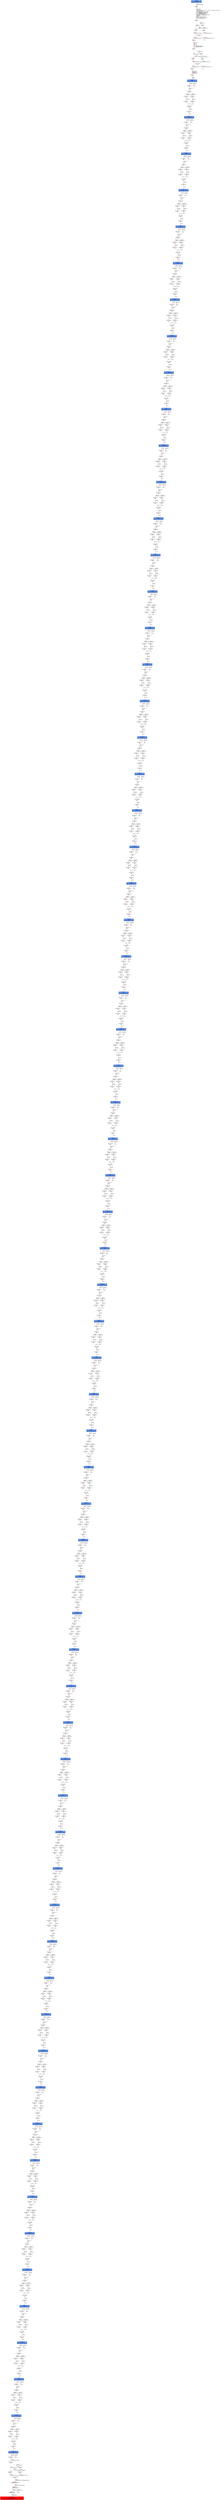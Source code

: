 digraph ARG {
node [style="filled" shape="box" color="white"]
0 [fillcolor="cornflowerblue" label="0 @ N20\nmain entry\nAbstractionState: ABS0: true\n" id="0"]
44 [label="44 @ N61\nmain\n" id="44"]
45 [label="45 @ N24\nmain\n" id="45"]
50 [label="50 @ N26\nmain\n" id="50"]
53 [label="53 @ N28\nmain\n" id="53"]
54 [label="54 @ N29\nmain\n" id="54"]
56 [label="56 @ N35\nmain\n" id="56"]
61 [label="61 @ N38\nmain\n" id="61"]
64 [label="64 @ N39\nmain\n" id="64"]
65 [label="65 @ N40\nmain\n" id="65"]
67 [label="67 @ N43\nmain\n" id="67"]
63704 [fillcolor="cornflowerblue" label="63704 @ N44\nmain\nAbstractionState: ABS4293\n" id="63704"]
63705 [label="63705 @ N45\nmain\n" id="63705"]
63724 [label="63724 @ N48\nmain\n" id="63724"]
63726 [label="63726 @ N50\nmain\n" id="63726"]
63727 [label="63727 @ N52\nmain\n" id="63727"]
63731 [label="63731 @ N49\nmain\n" id="63731"]
63732 [label="63732 @ N54\nmain\n" id="63732"]
63734 [fillcolor="cornflowerblue" label="63734 @ N44\nmain\nAbstractionState: ABS4295\n" id="63734"]
63735 [label="63735 @ N45\nmain\n" id="63735"]
63754 [label="63754 @ N48\nmain\n" id="63754"]
63756 [label="63756 @ N50\nmain\n" id="63756"]
63757 [label="63757 @ N52\nmain\n" id="63757"]
63761 [label="63761 @ N49\nmain\n" id="63761"]
63762 [label="63762 @ N54\nmain\n" id="63762"]
63764 [fillcolor="cornflowerblue" label="63764 @ N44\nmain\nAbstractionState: ABS4297\n" id="63764"]
63765 [label="63765 @ N45\nmain\n" id="63765"]
63784 [label="63784 @ N48\nmain\n" id="63784"]
63786 [label="63786 @ N50\nmain\n" id="63786"]
63787 [label="63787 @ N52\nmain\n" id="63787"]
63791 [label="63791 @ N49\nmain\n" id="63791"]
63792 [label="63792 @ N54\nmain\n" id="63792"]
63794 [fillcolor="cornflowerblue" label="63794 @ N44\nmain\nAbstractionState: ABS4299\n" id="63794"]
63795 [label="63795 @ N45\nmain\n" id="63795"]
63814 [label="63814 @ N48\nmain\n" id="63814"]
63816 [label="63816 @ N50\nmain\n" id="63816"]
63817 [label="63817 @ N52\nmain\n" id="63817"]
63821 [label="63821 @ N49\nmain\n" id="63821"]
63822 [label="63822 @ N54\nmain\n" id="63822"]
63824 [fillcolor="cornflowerblue" label="63824 @ N44\nmain\nAbstractionState: ABS4301\n" id="63824"]
63825 [label="63825 @ N45\nmain\n" id="63825"]
63844 [label="63844 @ N48\nmain\n" id="63844"]
63846 [label="63846 @ N50\nmain\n" id="63846"]
63847 [label="63847 @ N52\nmain\n" id="63847"]
63851 [label="63851 @ N49\nmain\n" id="63851"]
63852 [label="63852 @ N54\nmain\n" id="63852"]
63854 [fillcolor="cornflowerblue" label="63854 @ N44\nmain\nAbstractionState: ABS4303\n" id="63854"]
63855 [label="63855 @ N45\nmain\n" id="63855"]
63874 [label="63874 @ N48\nmain\n" id="63874"]
63876 [label="63876 @ N50\nmain\n" id="63876"]
63877 [label="63877 @ N52\nmain\n" id="63877"]
63881 [label="63881 @ N49\nmain\n" id="63881"]
63882 [label="63882 @ N54\nmain\n" id="63882"]
63884 [fillcolor="cornflowerblue" label="63884 @ N44\nmain\nAbstractionState: ABS4305\n" id="63884"]
63885 [label="63885 @ N45\nmain\n" id="63885"]
63904 [label="63904 @ N48\nmain\n" id="63904"]
63906 [label="63906 @ N50\nmain\n" id="63906"]
63907 [label="63907 @ N52\nmain\n" id="63907"]
63911 [label="63911 @ N49\nmain\n" id="63911"]
63912 [label="63912 @ N54\nmain\n" id="63912"]
63914 [fillcolor="cornflowerblue" label="63914 @ N44\nmain\nAbstractionState: ABS4307\n" id="63914"]
63915 [label="63915 @ N45\nmain\n" id="63915"]
63934 [label="63934 @ N48\nmain\n" id="63934"]
63936 [label="63936 @ N50\nmain\n" id="63936"]
63937 [label="63937 @ N52\nmain\n" id="63937"]
63941 [label="63941 @ N49\nmain\n" id="63941"]
63942 [label="63942 @ N54\nmain\n" id="63942"]
63944 [fillcolor="cornflowerblue" label="63944 @ N44\nmain\nAbstractionState: ABS4309\n" id="63944"]
63945 [label="63945 @ N45\nmain\n" id="63945"]
63964 [label="63964 @ N48\nmain\n" id="63964"]
63966 [label="63966 @ N50\nmain\n" id="63966"]
63967 [label="63967 @ N52\nmain\n" id="63967"]
63971 [label="63971 @ N49\nmain\n" id="63971"]
63972 [label="63972 @ N54\nmain\n" id="63972"]
63974 [fillcolor="cornflowerblue" label="63974 @ N44\nmain\nAbstractionState: ABS4311\n" id="63974"]
63975 [label="63975 @ N45\nmain\n" id="63975"]
63994 [label="63994 @ N48\nmain\n" id="63994"]
63996 [label="63996 @ N50\nmain\n" id="63996"]
63997 [label="63997 @ N52\nmain\n" id="63997"]
64001 [label="64001 @ N49\nmain\n" id="64001"]
64002 [label="64002 @ N54\nmain\n" id="64002"]
64004 [fillcolor="cornflowerblue" label="64004 @ N44\nmain\nAbstractionState: ABS4313\n" id="64004"]
64005 [label="64005 @ N45\nmain\n" id="64005"]
64024 [label="64024 @ N48\nmain\n" id="64024"]
64026 [label="64026 @ N50\nmain\n" id="64026"]
64027 [label="64027 @ N52\nmain\n" id="64027"]
64031 [label="64031 @ N49\nmain\n" id="64031"]
64032 [label="64032 @ N54\nmain\n" id="64032"]
64034 [fillcolor="cornflowerblue" label="64034 @ N44\nmain\nAbstractionState: ABS4315\n" id="64034"]
64035 [label="64035 @ N45\nmain\n" id="64035"]
64054 [label="64054 @ N48\nmain\n" id="64054"]
64056 [label="64056 @ N50\nmain\n" id="64056"]
64057 [label="64057 @ N52\nmain\n" id="64057"]
64061 [label="64061 @ N49\nmain\n" id="64061"]
64062 [label="64062 @ N54\nmain\n" id="64062"]
64064 [fillcolor="cornflowerblue" label="64064 @ N44\nmain\nAbstractionState: ABS4317\n" id="64064"]
64065 [label="64065 @ N45\nmain\n" id="64065"]
64084 [label="64084 @ N48\nmain\n" id="64084"]
64086 [label="64086 @ N50\nmain\n" id="64086"]
64087 [label="64087 @ N52\nmain\n" id="64087"]
64091 [label="64091 @ N49\nmain\n" id="64091"]
64092 [label="64092 @ N54\nmain\n" id="64092"]
64094 [fillcolor="cornflowerblue" label="64094 @ N44\nmain\nAbstractionState: ABS4319\n" id="64094"]
64095 [label="64095 @ N45\nmain\n" id="64095"]
64114 [label="64114 @ N48\nmain\n" id="64114"]
64116 [label="64116 @ N50\nmain\n" id="64116"]
64117 [label="64117 @ N52\nmain\n" id="64117"]
64121 [label="64121 @ N49\nmain\n" id="64121"]
64122 [label="64122 @ N54\nmain\n" id="64122"]
64124 [fillcolor="cornflowerblue" label="64124 @ N44\nmain\nAbstractionState: ABS4321\n" id="64124"]
64125 [label="64125 @ N45\nmain\n" id="64125"]
64144 [label="64144 @ N48\nmain\n" id="64144"]
64146 [label="64146 @ N50\nmain\n" id="64146"]
64147 [label="64147 @ N52\nmain\n" id="64147"]
64151 [label="64151 @ N49\nmain\n" id="64151"]
64152 [label="64152 @ N54\nmain\n" id="64152"]
64154 [fillcolor="cornflowerblue" label="64154 @ N44\nmain\nAbstractionState: ABS4323\n" id="64154"]
64155 [label="64155 @ N45\nmain\n" id="64155"]
64174 [label="64174 @ N48\nmain\n" id="64174"]
64176 [label="64176 @ N50\nmain\n" id="64176"]
64177 [label="64177 @ N52\nmain\n" id="64177"]
64181 [label="64181 @ N49\nmain\n" id="64181"]
64182 [label="64182 @ N54\nmain\n" id="64182"]
64184 [fillcolor="cornflowerblue" label="64184 @ N44\nmain\nAbstractionState: ABS4325\n" id="64184"]
64185 [label="64185 @ N45\nmain\n" id="64185"]
64204 [label="64204 @ N48\nmain\n" id="64204"]
64206 [label="64206 @ N50\nmain\n" id="64206"]
64207 [label="64207 @ N52\nmain\n" id="64207"]
64211 [label="64211 @ N49\nmain\n" id="64211"]
64212 [label="64212 @ N54\nmain\n" id="64212"]
64214 [fillcolor="cornflowerblue" label="64214 @ N44\nmain\nAbstractionState: ABS4327\n" id="64214"]
64215 [label="64215 @ N45\nmain\n" id="64215"]
64234 [label="64234 @ N48\nmain\n" id="64234"]
64236 [label="64236 @ N50\nmain\n" id="64236"]
64237 [label="64237 @ N52\nmain\n" id="64237"]
64241 [label="64241 @ N49\nmain\n" id="64241"]
64242 [label="64242 @ N54\nmain\n" id="64242"]
64244 [fillcolor="cornflowerblue" label="64244 @ N44\nmain\nAbstractionState: ABS4329\n" id="64244"]
64245 [label="64245 @ N45\nmain\n" id="64245"]
64264 [label="64264 @ N48\nmain\n" id="64264"]
64266 [label="64266 @ N50\nmain\n" id="64266"]
64267 [label="64267 @ N52\nmain\n" id="64267"]
64271 [label="64271 @ N49\nmain\n" id="64271"]
64272 [label="64272 @ N54\nmain\n" id="64272"]
64274 [fillcolor="cornflowerblue" label="64274 @ N44\nmain\nAbstractionState: ABS4331\n" id="64274"]
64275 [label="64275 @ N45\nmain\n" id="64275"]
64294 [label="64294 @ N48\nmain\n" id="64294"]
64296 [label="64296 @ N50\nmain\n" id="64296"]
64297 [label="64297 @ N52\nmain\n" id="64297"]
64301 [label="64301 @ N49\nmain\n" id="64301"]
64302 [label="64302 @ N54\nmain\n" id="64302"]
64304 [fillcolor="cornflowerblue" label="64304 @ N44\nmain\nAbstractionState: ABS4333\n" id="64304"]
64305 [label="64305 @ N45\nmain\n" id="64305"]
64324 [label="64324 @ N48\nmain\n" id="64324"]
64326 [label="64326 @ N50\nmain\n" id="64326"]
64327 [label="64327 @ N52\nmain\n" id="64327"]
64331 [label="64331 @ N49\nmain\n" id="64331"]
64332 [label="64332 @ N54\nmain\n" id="64332"]
64334 [fillcolor="cornflowerblue" label="64334 @ N44\nmain\nAbstractionState: ABS4335\n" id="64334"]
64335 [label="64335 @ N45\nmain\n" id="64335"]
64354 [label="64354 @ N48\nmain\n" id="64354"]
64356 [label="64356 @ N50\nmain\n" id="64356"]
64357 [label="64357 @ N52\nmain\n" id="64357"]
64361 [label="64361 @ N49\nmain\n" id="64361"]
64362 [label="64362 @ N54\nmain\n" id="64362"]
64364 [fillcolor="cornflowerblue" label="64364 @ N44\nmain\nAbstractionState: ABS4337\n" id="64364"]
64365 [label="64365 @ N45\nmain\n" id="64365"]
64384 [label="64384 @ N48\nmain\n" id="64384"]
64386 [label="64386 @ N50\nmain\n" id="64386"]
64387 [label="64387 @ N52\nmain\n" id="64387"]
64391 [label="64391 @ N49\nmain\n" id="64391"]
64392 [label="64392 @ N54\nmain\n" id="64392"]
64394 [fillcolor="cornflowerblue" label="64394 @ N44\nmain\nAbstractionState: ABS4339\n" id="64394"]
64395 [label="64395 @ N45\nmain\n" id="64395"]
64414 [label="64414 @ N48\nmain\n" id="64414"]
64416 [label="64416 @ N50\nmain\n" id="64416"]
64417 [label="64417 @ N52\nmain\n" id="64417"]
64421 [label="64421 @ N49\nmain\n" id="64421"]
64422 [label="64422 @ N54\nmain\n" id="64422"]
64424 [fillcolor="cornflowerblue" label="64424 @ N44\nmain\nAbstractionState: ABS4341\n" id="64424"]
64425 [label="64425 @ N45\nmain\n" id="64425"]
64444 [label="64444 @ N48\nmain\n" id="64444"]
64446 [label="64446 @ N50\nmain\n" id="64446"]
64447 [label="64447 @ N52\nmain\n" id="64447"]
64451 [label="64451 @ N49\nmain\n" id="64451"]
64452 [label="64452 @ N54\nmain\n" id="64452"]
64454 [fillcolor="cornflowerblue" label="64454 @ N44\nmain\nAbstractionState: ABS4343\n" id="64454"]
64455 [label="64455 @ N45\nmain\n" id="64455"]
64474 [label="64474 @ N48\nmain\n" id="64474"]
64476 [label="64476 @ N50\nmain\n" id="64476"]
64477 [label="64477 @ N52\nmain\n" id="64477"]
64481 [label="64481 @ N49\nmain\n" id="64481"]
64482 [label="64482 @ N54\nmain\n" id="64482"]
64484 [fillcolor="cornflowerblue" label="64484 @ N44\nmain\nAbstractionState: ABS4345\n" id="64484"]
64485 [label="64485 @ N45\nmain\n" id="64485"]
64504 [label="64504 @ N48\nmain\n" id="64504"]
64506 [label="64506 @ N50\nmain\n" id="64506"]
64507 [label="64507 @ N52\nmain\n" id="64507"]
64511 [label="64511 @ N49\nmain\n" id="64511"]
64512 [label="64512 @ N54\nmain\n" id="64512"]
64514 [fillcolor="cornflowerblue" label="64514 @ N44\nmain\nAbstractionState: ABS4347\n" id="64514"]
64515 [label="64515 @ N45\nmain\n" id="64515"]
64534 [label="64534 @ N48\nmain\n" id="64534"]
64536 [label="64536 @ N50\nmain\n" id="64536"]
64537 [label="64537 @ N52\nmain\n" id="64537"]
64541 [label="64541 @ N49\nmain\n" id="64541"]
64542 [label="64542 @ N54\nmain\n" id="64542"]
64544 [fillcolor="cornflowerblue" label="64544 @ N44\nmain\nAbstractionState: ABS4349\n" id="64544"]
64545 [label="64545 @ N45\nmain\n" id="64545"]
64564 [label="64564 @ N48\nmain\n" id="64564"]
64566 [label="64566 @ N50\nmain\n" id="64566"]
64567 [label="64567 @ N52\nmain\n" id="64567"]
64571 [label="64571 @ N49\nmain\n" id="64571"]
64572 [label="64572 @ N54\nmain\n" id="64572"]
64574 [fillcolor="cornflowerblue" label="64574 @ N44\nmain\nAbstractionState: ABS4351\n" id="64574"]
64575 [label="64575 @ N45\nmain\n" id="64575"]
64594 [label="64594 @ N48\nmain\n" id="64594"]
64596 [label="64596 @ N50\nmain\n" id="64596"]
64597 [label="64597 @ N52\nmain\n" id="64597"]
64601 [label="64601 @ N49\nmain\n" id="64601"]
64602 [label="64602 @ N54\nmain\n" id="64602"]
64604 [fillcolor="cornflowerblue" label="64604 @ N44\nmain\nAbstractionState: ABS4353\n" id="64604"]
64605 [label="64605 @ N45\nmain\n" id="64605"]
64624 [label="64624 @ N48\nmain\n" id="64624"]
64626 [label="64626 @ N50\nmain\n" id="64626"]
64627 [label="64627 @ N52\nmain\n" id="64627"]
64631 [label="64631 @ N49\nmain\n" id="64631"]
64632 [label="64632 @ N54\nmain\n" id="64632"]
64634 [fillcolor="cornflowerblue" label="64634 @ N44\nmain\nAbstractionState: ABS4355\n" id="64634"]
64635 [label="64635 @ N45\nmain\n" id="64635"]
64654 [label="64654 @ N48\nmain\n" id="64654"]
64656 [label="64656 @ N50\nmain\n" id="64656"]
64657 [label="64657 @ N52\nmain\n" id="64657"]
64661 [label="64661 @ N49\nmain\n" id="64661"]
64662 [label="64662 @ N54\nmain\n" id="64662"]
64664 [fillcolor="cornflowerblue" label="64664 @ N44\nmain\nAbstractionState: ABS4357\n" id="64664"]
64665 [label="64665 @ N45\nmain\n" id="64665"]
64684 [label="64684 @ N48\nmain\n" id="64684"]
64686 [label="64686 @ N50\nmain\n" id="64686"]
64687 [label="64687 @ N52\nmain\n" id="64687"]
64691 [label="64691 @ N49\nmain\n" id="64691"]
64692 [label="64692 @ N54\nmain\n" id="64692"]
64694 [fillcolor="cornflowerblue" label="64694 @ N44\nmain\nAbstractionState: ABS4359\n" id="64694"]
64695 [label="64695 @ N45\nmain\n" id="64695"]
64714 [label="64714 @ N48\nmain\n" id="64714"]
64716 [label="64716 @ N50\nmain\n" id="64716"]
64717 [label="64717 @ N52\nmain\n" id="64717"]
64721 [label="64721 @ N49\nmain\n" id="64721"]
64722 [label="64722 @ N54\nmain\n" id="64722"]
64724 [fillcolor="cornflowerblue" label="64724 @ N44\nmain\nAbstractionState: ABS4361\n" id="64724"]
64725 [label="64725 @ N45\nmain\n" id="64725"]
64744 [label="64744 @ N48\nmain\n" id="64744"]
64746 [label="64746 @ N50\nmain\n" id="64746"]
64747 [label="64747 @ N52\nmain\n" id="64747"]
64751 [label="64751 @ N49\nmain\n" id="64751"]
64752 [label="64752 @ N54\nmain\n" id="64752"]
64754 [fillcolor="cornflowerblue" label="64754 @ N44\nmain\nAbstractionState: ABS4363\n" id="64754"]
64755 [label="64755 @ N45\nmain\n" id="64755"]
64774 [label="64774 @ N48\nmain\n" id="64774"]
64776 [label="64776 @ N50\nmain\n" id="64776"]
64777 [label="64777 @ N52\nmain\n" id="64777"]
64781 [label="64781 @ N49\nmain\n" id="64781"]
64782 [label="64782 @ N54\nmain\n" id="64782"]
64784 [fillcolor="cornflowerblue" label="64784 @ N44\nmain\nAbstractionState: ABS4365\n" id="64784"]
64785 [label="64785 @ N45\nmain\n" id="64785"]
64804 [label="64804 @ N48\nmain\n" id="64804"]
64806 [label="64806 @ N50\nmain\n" id="64806"]
64807 [label="64807 @ N52\nmain\n" id="64807"]
64811 [label="64811 @ N49\nmain\n" id="64811"]
64812 [label="64812 @ N54\nmain\n" id="64812"]
64814 [fillcolor="cornflowerblue" label="64814 @ N44\nmain\nAbstractionState: ABS4367\n" id="64814"]
64815 [label="64815 @ N45\nmain\n" id="64815"]
64834 [label="64834 @ N48\nmain\n" id="64834"]
64836 [label="64836 @ N50\nmain\n" id="64836"]
64837 [label="64837 @ N52\nmain\n" id="64837"]
64841 [label="64841 @ N49\nmain\n" id="64841"]
64842 [label="64842 @ N54\nmain\n" id="64842"]
64844 [fillcolor="cornflowerblue" label="64844 @ N44\nmain\nAbstractionState: ABS4369\n" id="64844"]
64845 [label="64845 @ N45\nmain\n" id="64845"]
64864 [label="64864 @ N48\nmain\n" id="64864"]
64866 [label="64866 @ N50\nmain\n" id="64866"]
64867 [label="64867 @ N52\nmain\n" id="64867"]
64871 [label="64871 @ N49\nmain\n" id="64871"]
64872 [label="64872 @ N54\nmain\n" id="64872"]
64874 [fillcolor="cornflowerblue" label="64874 @ N44\nmain\nAbstractionState: ABS4371\n" id="64874"]
64875 [label="64875 @ N45\nmain\n" id="64875"]
64894 [label="64894 @ N48\nmain\n" id="64894"]
64896 [label="64896 @ N50\nmain\n" id="64896"]
64897 [label="64897 @ N52\nmain\n" id="64897"]
64901 [label="64901 @ N49\nmain\n" id="64901"]
64902 [label="64902 @ N54\nmain\n" id="64902"]
64904 [fillcolor="cornflowerblue" label="64904 @ N44\nmain\nAbstractionState: ABS4373\n" id="64904"]
64905 [label="64905 @ N45\nmain\n" id="64905"]
64924 [label="64924 @ N48\nmain\n" id="64924"]
64926 [label="64926 @ N50\nmain\n" id="64926"]
64927 [label="64927 @ N52\nmain\n" id="64927"]
64931 [label="64931 @ N49\nmain\n" id="64931"]
64932 [label="64932 @ N54\nmain\n" id="64932"]
64934 [fillcolor="cornflowerblue" label="64934 @ N44\nmain\nAbstractionState: ABS4375\n" id="64934"]
64935 [label="64935 @ N45\nmain\n" id="64935"]
64954 [label="64954 @ N48\nmain\n" id="64954"]
64956 [label="64956 @ N50\nmain\n" id="64956"]
64957 [label="64957 @ N52\nmain\n" id="64957"]
64961 [label="64961 @ N49\nmain\n" id="64961"]
64962 [label="64962 @ N54\nmain\n" id="64962"]
64964 [fillcolor="cornflowerblue" label="64964 @ N44\nmain\nAbstractionState: ABS4377\n" id="64964"]
64965 [label="64965 @ N45\nmain\n" id="64965"]
64984 [label="64984 @ N48\nmain\n" id="64984"]
64986 [label="64986 @ N50\nmain\n" id="64986"]
64987 [label="64987 @ N52\nmain\n" id="64987"]
64991 [label="64991 @ N49\nmain\n" id="64991"]
64992 [label="64992 @ N54\nmain\n" id="64992"]
64994 [fillcolor="cornflowerblue" label="64994 @ N44\nmain\nAbstractionState: ABS4379\n" id="64994"]
64995 [label="64995 @ N45\nmain\n" id="64995"]
65014 [label="65014 @ N48\nmain\n" id="65014"]
65016 [label="65016 @ N50\nmain\n" id="65016"]
65017 [label="65017 @ N52\nmain\n" id="65017"]
65021 [label="65021 @ N49\nmain\n" id="65021"]
65022 [label="65022 @ N54\nmain\n" id="65022"]
65024 [fillcolor="cornflowerblue" label="65024 @ N44\nmain\nAbstractionState: ABS4381\n" id="65024"]
65025 [label="65025 @ N45\nmain\n" id="65025"]
65044 [label="65044 @ N48\nmain\n" id="65044"]
65046 [label="65046 @ N50\nmain\n" id="65046"]
65047 [label="65047 @ N52\nmain\n" id="65047"]
65051 [label="65051 @ N49\nmain\n" id="65051"]
65052 [label="65052 @ N54\nmain\n" id="65052"]
65054 [fillcolor="cornflowerblue" label="65054 @ N44\nmain\nAbstractionState: ABS4383\n" id="65054"]
65055 [label="65055 @ N45\nmain\n" id="65055"]
65074 [label="65074 @ N48\nmain\n" id="65074"]
65076 [label="65076 @ N50\nmain\n" id="65076"]
65077 [label="65077 @ N52\nmain\n" id="65077"]
65081 [label="65081 @ N49\nmain\n" id="65081"]
65082 [label="65082 @ N54\nmain\n" id="65082"]
65084 [fillcolor="cornflowerblue" label="65084 @ N44\nmain\nAbstractionState: ABS4385\n" id="65084"]
65085 [label="65085 @ N45\nmain\n" id="65085"]
65104 [label="65104 @ N48\nmain\n" id="65104"]
65106 [label="65106 @ N50\nmain\n" id="65106"]
65107 [label="65107 @ N52\nmain\n" id="65107"]
65111 [label="65111 @ N49\nmain\n" id="65111"]
65112 [label="65112 @ N54\nmain\n" id="65112"]
65114 [fillcolor="cornflowerblue" label="65114 @ N44\nmain\nAbstractionState: ABS4387\n" id="65114"]
65115 [label="65115 @ N45\nmain\n" id="65115"]
65134 [label="65134 @ N48\nmain\n" id="65134"]
65136 [label="65136 @ N50\nmain\n" id="65136"]
65137 [label="65137 @ N52\nmain\n" id="65137"]
65141 [label="65141 @ N49\nmain\n" id="65141"]
65142 [label="65142 @ N54\nmain\n" id="65142"]
65144 [fillcolor="cornflowerblue" label="65144 @ N44\nmain\nAbstractionState: ABS4389\n" id="65144"]
65145 [label="65145 @ N45\nmain\n" id="65145"]
65164 [label="65164 @ N48\nmain\n" id="65164"]
65166 [label="65166 @ N50\nmain\n" id="65166"]
65167 [label="65167 @ N52\nmain\n" id="65167"]
65171 [label="65171 @ N49\nmain\n" id="65171"]
65172 [label="65172 @ N54\nmain\n" id="65172"]
65174 [fillcolor="cornflowerblue" label="65174 @ N44\nmain\nAbstractionState: ABS4391\n" id="65174"]
65175 [label="65175 @ N45\nmain\n" id="65175"]
65194 [label="65194 @ N48\nmain\n" id="65194"]
65196 [label="65196 @ N50\nmain\n" id="65196"]
65197 [label="65197 @ N52\nmain\n" id="65197"]
65201 [label="65201 @ N49\nmain\n" id="65201"]
65202 [label="65202 @ N54\nmain\n" id="65202"]
65204 [fillcolor="cornflowerblue" label="65204 @ N44\nmain\nAbstractionState: ABS4393\n" id="65204"]
65205 [label="65205 @ N45\nmain\n" id="65205"]
65224 [label="65224 @ N48\nmain\n" id="65224"]
65226 [label="65226 @ N50\nmain\n" id="65226"]
65227 [label="65227 @ N52\nmain\n" id="65227"]
65231 [label="65231 @ N49\nmain\n" id="65231"]
65232 [label="65232 @ N54\nmain\n" id="65232"]
65234 [fillcolor="cornflowerblue" label="65234 @ N44\nmain\nAbstractionState: ABS4395\n" id="65234"]
65235 [label="65235 @ N45\nmain\n" id="65235"]
65254 [label="65254 @ N48\nmain\n" id="65254"]
65256 [label="65256 @ N50\nmain\n" id="65256"]
65257 [label="65257 @ N52\nmain\n" id="65257"]
65261 [label="65261 @ N49\nmain\n" id="65261"]
65262 [label="65262 @ N54\nmain\n" id="65262"]
65264 [fillcolor="cornflowerblue" label="65264 @ N44\nmain\nAbstractionState: ABS4397\n" id="65264"]
65265 [label="65265 @ N45\nmain\n" id="65265"]
65284 [label="65284 @ N48\nmain\n" id="65284"]
65286 [label="65286 @ N50\nmain\n" id="65286"]
65287 [label="65287 @ N52\nmain\n" id="65287"]
65291 [label="65291 @ N49\nmain\n" id="65291"]
65292 [label="65292 @ N54\nmain\n" id="65292"]
65294 [fillcolor="cornflowerblue" label="65294 @ N44\nmain\nAbstractionState: ABS4399\n" id="65294"]
65295 [label="65295 @ N45\nmain\n" id="65295"]
65314 [label="65314 @ N48\nmain\n" id="65314"]
65316 [label="65316 @ N50\nmain\n" id="65316"]
65317 [label="65317 @ N52\nmain\n" id="65317"]
65321 [label="65321 @ N49\nmain\n" id="65321"]
65322 [label="65322 @ N54\nmain\n" id="65322"]
65324 [fillcolor="cornflowerblue" label="65324 @ N44\nmain\nAbstractionState: ABS4401\n" id="65324"]
65325 [label="65325 @ N45\nmain\n" id="65325"]
65344 [label="65344 @ N48\nmain\n" id="65344"]
65346 [label="65346 @ N50\nmain\n" id="65346"]
65347 [label="65347 @ N52\nmain\n" id="65347"]
65351 [label="65351 @ N49\nmain\n" id="65351"]
65352 [label="65352 @ N54\nmain\n" id="65352"]
65354 [fillcolor="cornflowerblue" label="65354 @ N44\nmain\nAbstractionState: ABS4403\n" id="65354"]
65355 [label="65355 @ N45\nmain\n" id="65355"]
65374 [label="65374 @ N48\nmain\n" id="65374"]
65376 [label="65376 @ N50\nmain\n" id="65376"]
65377 [label="65377 @ N52\nmain\n" id="65377"]
65381 [label="65381 @ N49\nmain\n" id="65381"]
65382 [label="65382 @ N54\nmain\n" id="65382"]
65384 [fillcolor="cornflowerblue" label="65384 @ N44\nmain\nAbstractionState: ABS4405\n" id="65384"]
65385 [label="65385 @ N45\nmain\n" id="65385"]
65404 [label="65404 @ N48\nmain\n" id="65404"]
65406 [label="65406 @ N50\nmain\n" id="65406"]
65407 [label="65407 @ N52\nmain\n" id="65407"]
65411 [label="65411 @ N49\nmain\n" id="65411"]
65412 [label="65412 @ N54\nmain\n" id="65412"]
65414 [fillcolor="cornflowerblue" label="65414 @ N44\nmain\nAbstractionState: ABS4407\n" id="65414"]
65415 [label="65415 @ N45\nmain\n" id="65415"]
65434 [label="65434 @ N48\nmain\n" id="65434"]
65436 [label="65436 @ N50\nmain\n" id="65436"]
65437 [label="65437 @ N52\nmain\n" id="65437"]
65441 [label="65441 @ N49\nmain\n" id="65441"]
65442 [label="65442 @ N54\nmain\n" id="65442"]
65444 [fillcolor="cornflowerblue" label="65444 @ N44\nmain\nAbstractionState: ABS4409\n" id="65444"]
65445 [label="65445 @ N45\nmain\n" id="65445"]
65464 [label="65464 @ N48\nmain\n" id="65464"]
65466 [label="65466 @ N50\nmain\n" id="65466"]
65467 [label="65467 @ N52\nmain\n" id="65467"]
65471 [label="65471 @ N49\nmain\n" id="65471"]
65472 [label="65472 @ N54\nmain\n" id="65472"]
65474 [fillcolor="cornflowerblue" label="65474 @ N44\nmain\nAbstractionState: ABS4411\n" id="65474"]
65475 [label="65475 @ N45\nmain\n" id="65475"]
65494 [label="65494 @ N48\nmain\n" id="65494"]
65496 [label="65496 @ N50\nmain\n" id="65496"]
65497 [label="65497 @ N52\nmain\n" id="65497"]
65501 [label="65501 @ N49\nmain\n" id="65501"]
65502 [label="65502 @ N54\nmain\n" id="65502"]
65504 [fillcolor="cornflowerblue" label="65504 @ N44\nmain\nAbstractionState: ABS4413\n" id="65504"]
65505 [label="65505 @ N45\nmain\n" id="65505"]
65524 [label="65524 @ N48\nmain\n" id="65524"]
65526 [label="65526 @ N50\nmain\n" id="65526"]
65527 [label="65527 @ N52\nmain\n" id="65527"]
65531 [label="65531 @ N49\nmain\n" id="65531"]
65532 [label="65532 @ N54\nmain\n" id="65532"]
65534 [fillcolor="cornflowerblue" label="65534 @ N44\nmain\nAbstractionState: ABS4415\n" id="65534"]
65535 [label="65535 @ N45\nmain\n" id="65535"]
65554 [label="65554 @ N48\nmain\n" id="65554"]
65556 [label="65556 @ N50\nmain\n" id="65556"]
65557 [label="65557 @ N52\nmain\n" id="65557"]
65561 [label="65561 @ N49\nmain\n" id="65561"]
65562 [label="65562 @ N54\nmain\n" id="65562"]
65564 [fillcolor="cornflowerblue" label="65564 @ N44\nmain\nAbstractionState: ABS4417\n" id="65564"]
65565 [label="65565 @ N45\nmain\n" id="65565"]
65584 [label="65584 @ N48\nmain\n" id="65584"]
65586 [label="65586 @ N50\nmain\n" id="65586"]
65587 [label="65587 @ N52\nmain\n" id="65587"]
65591 [label="65591 @ N49\nmain\n" id="65591"]
65592 [label="65592 @ N54\nmain\n" id="65592"]
65594 [fillcolor="cornflowerblue" label="65594 @ N44\nmain\nAbstractionState: ABS4419\n" id="65594"]
65595 [label="65595 @ N45\nmain\n" id="65595"]
65614 [label="65614 @ N48\nmain\n" id="65614"]
65616 [label="65616 @ N50\nmain\n" id="65616"]
65617 [label="65617 @ N52\nmain\n" id="65617"]
65621 [label="65621 @ N49\nmain\n" id="65621"]
65622 [label="65622 @ N54\nmain\n" id="65622"]
65624 [fillcolor="cornflowerblue" label="65624 @ N44\nmain\nAbstractionState: ABS4421\n" id="65624"]
65625 [label="65625 @ N45\nmain\n" id="65625"]
65644 [label="65644 @ N48\nmain\n" id="65644"]
65646 [label="65646 @ N50\nmain\n" id="65646"]
65647 [label="65647 @ N52\nmain\n" id="65647"]
65651 [label="65651 @ N49\nmain\n" id="65651"]
65652 [label="65652 @ N54\nmain\n" id="65652"]
65654 [fillcolor="cornflowerblue" label="65654 @ N44\nmain\nAbstractionState: ABS4423\n" id="65654"]
65656 [label="65656 @ N46\nmain\n" id="65656"]
65657 [label="65657 @ N55\nmain\n" id="65657"]
65662 [label="65662 @ N58\nmain\n" id="65662"]
65665 [label="65665 @ N59\nmain\n" id="65665"]
65666 [label="65666 @ N11\n__VERIFIER_assert entry\n" id="65666"]
65667 [label="65667 @ N12\n__VERIFIER_assert\n" id="65667"]
65668 [label="65668 @ N14\n__VERIFIER_assert\n" id="65668"]
65671 [fillcolor="red" label="65671 @ N15\n__VERIFIER_assert\nAbstractionState: ABS4424\n AutomatonState: ErrorLabelAutomaton: _predefinedState_ERROR\n" id="65671"]
65658 [label="65658 @ N56\nmain\n" id="65658"]
65660 [label="65660 @ N57\nmain\n" id="65660"]
65645 [label="65645 @ N51\nmain\n" id="65645"]
65649 [label="65649 @ N53\nmain\n" id="65649"]
65615 [label="65615 @ N51\nmain\n" id="65615"]
65619 [label="65619 @ N53\nmain\n" id="65619"]
65585 [label="65585 @ N51\nmain\n" id="65585"]
65589 [label="65589 @ N53\nmain\n" id="65589"]
65555 [label="65555 @ N51\nmain\n" id="65555"]
65559 [label="65559 @ N53\nmain\n" id="65559"]
65525 [label="65525 @ N51\nmain\n" id="65525"]
65529 [label="65529 @ N53\nmain\n" id="65529"]
65495 [label="65495 @ N51\nmain\n" id="65495"]
65499 [label="65499 @ N53\nmain\n" id="65499"]
65465 [label="65465 @ N51\nmain\n" id="65465"]
65469 [label="65469 @ N53\nmain\n" id="65469"]
65435 [label="65435 @ N51\nmain\n" id="65435"]
65439 [label="65439 @ N53\nmain\n" id="65439"]
65405 [label="65405 @ N51\nmain\n" id="65405"]
65409 [label="65409 @ N53\nmain\n" id="65409"]
65375 [label="65375 @ N51\nmain\n" id="65375"]
65379 [label="65379 @ N53\nmain\n" id="65379"]
65345 [label="65345 @ N51\nmain\n" id="65345"]
65349 [label="65349 @ N53\nmain\n" id="65349"]
65315 [label="65315 @ N51\nmain\n" id="65315"]
65319 [label="65319 @ N53\nmain\n" id="65319"]
65285 [label="65285 @ N51\nmain\n" id="65285"]
65289 [label="65289 @ N53\nmain\n" id="65289"]
65255 [label="65255 @ N51\nmain\n" id="65255"]
65259 [label="65259 @ N53\nmain\n" id="65259"]
65225 [label="65225 @ N51\nmain\n" id="65225"]
65229 [label="65229 @ N53\nmain\n" id="65229"]
65195 [label="65195 @ N51\nmain\n" id="65195"]
65199 [label="65199 @ N53\nmain\n" id="65199"]
65165 [label="65165 @ N51\nmain\n" id="65165"]
65169 [label="65169 @ N53\nmain\n" id="65169"]
65135 [label="65135 @ N51\nmain\n" id="65135"]
65139 [label="65139 @ N53\nmain\n" id="65139"]
65105 [label="65105 @ N51\nmain\n" id="65105"]
65109 [label="65109 @ N53\nmain\n" id="65109"]
65075 [label="65075 @ N51\nmain\n" id="65075"]
65079 [label="65079 @ N53\nmain\n" id="65079"]
65045 [label="65045 @ N51\nmain\n" id="65045"]
65049 [label="65049 @ N53\nmain\n" id="65049"]
65015 [label="65015 @ N51\nmain\n" id="65015"]
65019 [label="65019 @ N53\nmain\n" id="65019"]
64985 [label="64985 @ N51\nmain\n" id="64985"]
64989 [label="64989 @ N53\nmain\n" id="64989"]
64955 [label="64955 @ N51\nmain\n" id="64955"]
64959 [label="64959 @ N53\nmain\n" id="64959"]
64925 [label="64925 @ N51\nmain\n" id="64925"]
64929 [label="64929 @ N53\nmain\n" id="64929"]
64895 [label="64895 @ N51\nmain\n" id="64895"]
64899 [label="64899 @ N53\nmain\n" id="64899"]
64865 [label="64865 @ N51\nmain\n" id="64865"]
64869 [label="64869 @ N53\nmain\n" id="64869"]
64835 [label="64835 @ N51\nmain\n" id="64835"]
64839 [label="64839 @ N53\nmain\n" id="64839"]
64805 [label="64805 @ N51\nmain\n" id="64805"]
64809 [label="64809 @ N53\nmain\n" id="64809"]
64775 [label="64775 @ N51\nmain\n" id="64775"]
64779 [label="64779 @ N53\nmain\n" id="64779"]
64745 [label="64745 @ N51\nmain\n" id="64745"]
64749 [label="64749 @ N53\nmain\n" id="64749"]
64715 [label="64715 @ N51\nmain\n" id="64715"]
64719 [label="64719 @ N53\nmain\n" id="64719"]
64685 [label="64685 @ N51\nmain\n" id="64685"]
64689 [label="64689 @ N53\nmain\n" id="64689"]
64655 [label="64655 @ N51\nmain\n" id="64655"]
64659 [label="64659 @ N53\nmain\n" id="64659"]
64625 [label="64625 @ N51\nmain\n" id="64625"]
64629 [label="64629 @ N53\nmain\n" id="64629"]
64595 [label="64595 @ N51\nmain\n" id="64595"]
64599 [label="64599 @ N53\nmain\n" id="64599"]
64565 [label="64565 @ N51\nmain\n" id="64565"]
64569 [label="64569 @ N53\nmain\n" id="64569"]
64535 [label="64535 @ N51\nmain\n" id="64535"]
64539 [label="64539 @ N53\nmain\n" id="64539"]
64505 [label="64505 @ N51\nmain\n" id="64505"]
64509 [label="64509 @ N53\nmain\n" id="64509"]
64475 [label="64475 @ N51\nmain\n" id="64475"]
64479 [label="64479 @ N53\nmain\n" id="64479"]
64445 [label="64445 @ N51\nmain\n" id="64445"]
64449 [label="64449 @ N53\nmain\n" id="64449"]
64415 [label="64415 @ N51\nmain\n" id="64415"]
64419 [label="64419 @ N53\nmain\n" id="64419"]
64385 [label="64385 @ N51\nmain\n" id="64385"]
64389 [label="64389 @ N53\nmain\n" id="64389"]
64355 [label="64355 @ N51\nmain\n" id="64355"]
64359 [label="64359 @ N53\nmain\n" id="64359"]
64325 [label="64325 @ N51\nmain\n" id="64325"]
64329 [label="64329 @ N53\nmain\n" id="64329"]
64295 [label="64295 @ N51\nmain\n" id="64295"]
64299 [label="64299 @ N53\nmain\n" id="64299"]
64265 [label="64265 @ N51\nmain\n" id="64265"]
64269 [label="64269 @ N53\nmain\n" id="64269"]
64235 [label="64235 @ N51\nmain\n" id="64235"]
64239 [label="64239 @ N53\nmain\n" id="64239"]
64205 [label="64205 @ N51\nmain\n" id="64205"]
64209 [label="64209 @ N53\nmain\n" id="64209"]
64175 [label="64175 @ N51\nmain\n" id="64175"]
64179 [label="64179 @ N53\nmain\n" id="64179"]
64145 [label="64145 @ N51\nmain\n" id="64145"]
64149 [label="64149 @ N53\nmain\n" id="64149"]
64115 [label="64115 @ N51\nmain\n" id="64115"]
64119 [label="64119 @ N53\nmain\n" id="64119"]
64085 [label="64085 @ N51\nmain\n" id="64085"]
64089 [label="64089 @ N53\nmain\n" id="64089"]
64055 [label="64055 @ N51\nmain\n" id="64055"]
64059 [label="64059 @ N53\nmain\n" id="64059"]
64025 [label="64025 @ N51\nmain\n" id="64025"]
64029 [label="64029 @ N53\nmain\n" id="64029"]
63995 [label="63995 @ N51\nmain\n" id="63995"]
63999 [label="63999 @ N53\nmain\n" id="63999"]
63965 [label="63965 @ N51\nmain\n" id="63965"]
63969 [label="63969 @ N53\nmain\n" id="63969"]
63935 [label="63935 @ N51\nmain\n" id="63935"]
63939 [label="63939 @ N53\nmain\n" id="63939"]
63905 [label="63905 @ N51\nmain\n" id="63905"]
63909 [label="63909 @ N53\nmain\n" id="63909"]
63875 [label="63875 @ N51\nmain\n" id="63875"]
63879 [label="63879 @ N53\nmain\n" id="63879"]
63845 [label="63845 @ N51\nmain\n" id="63845"]
63849 [label="63849 @ N53\nmain\n" id="63849"]
63815 [label="63815 @ N51\nmain\n" id="63815"]
63819 [label="63819 @ N53\nmain\n" id="63819"]
63785 [label="63785 @ N51\nmain\n" id="63785"]
63789 [label="63789 @ N53\nmain\n" id="63789"]
63755 [label="63755 @ N51\nmain\n" id="63755"]
63759 [label="63759 @ N53\nmain\n" id="63759"]
63725 [label="63725 @ N51\nmain\n" id="63725"]
63729 [label="63729 @ N53\nmain\n" id="63729"]
57 [label="57 @ N36\nmain\n" id="57"]
59 [label="59 @ N37\nmain\n" id="59"]
47 [label="47 @ N25\nmain\n" id="47"]
49 [label="49 @ N27\nmain\n" id="49"]
0 -> 44 [color="red" label="Line 0: \lINIT GLOBAL VARS\l" id="0 -> 44"]
44 -> 45 [color="red" label="Lines 7 - 26: \lvoid abort();\lvoid __assert_fail(const char *, const char *, unsigned int, const char *);\lvoid reach_error();\lvoid assume_abort_if_not(int cond);\lvoid __VERIFIER_assert(int cond);\lvoid __VERIFIER_assume(int);\lint __VERIFIER_nondet_int();\lunsigned int __VERIFIER_nondet_uint();\lint main();\lFunction start dummy edge\lint flag;\lflag = __VERIFIER_nondet_int();\lint __CPAchecker_TMP_0;\l" id="44 -> 45"]
45 -> 47 [color="red" label="Line 26: \l[!(flag == 0)]\l" id="45 -> 47"]
45 -> 50 [label="Line 26: \l[flag == 0]\l" id="45 -> 50"]
50 -> 53 [label="Line 0: \l__CPAchecker_TMP_0 = 1;\l" id="50 -> 53"]
53 -> 54 [color="red" label="Line 26: \l[__CPAchecker_TMP_0 != 0]\l" id="53 -> 54"]
53 -> 55 [label="Line 26: \l[!(__CPAchecker_TMP_0 != 0)]\l" id="53 -> 55"]
54 -> 56 [color="red" label="Lines 27 - 31: \lint i = 0;\lint x = 0;\lint y = 0;\lint n;\ln = __VERIFIER_nondet_int();\lint __CPAchecker_TMP_1;\l" id="54 -> 56"]
56 -> 57 [label="Line 31: \l[n >= 1000]\l" id="56 -> 57"]
56 -> 61 [color="red" label="Line 31: \l[!(n >= 1000)]\l" id="56 -> 61"]
61 -> 64 [color="red" label="Line 0: \l__CPAchecker_TMP_1 = 0;\l" id="61 -> 64"]
64 -> 65 [color="red" label="Line 31: \l[__CPAchecker_TMP_1 != 0]\l" id="64 -> 65"]
64 -> 66 [label="Line 31: \l[!(__CPAchecker_TMP_1 != 0)]\l" id="64 -> 66"]
65 -> 67 [color="red" label="Lines 33 - 33: \lunsigned int a;\lunsigned int b;\lunsigned int r;\l" id="65 -> 67"]
67 -> 63704 [color="red" label="Line 35: \lwhile\l" id="67 -> 63704"]
63704 -> 63705 [color="red" label="Line 35: \l[i < n]\l" id="63704 -> 63705"]
63704 -> 63706 [label="Line 35: \l[!(i < n)]\l" id="63704 -> 63706"]
63705 -> 63724 [color="red" label="Lines 36 - 37: \lx = x;\ly = y;\l" id="63705 -> 63724"]
63724 -> 63725 [label="Line 38: \l[flag == 0]\l" id="63724 -> 63725"]
63724 -> 63726 [color="red" label="Line 38: \l[!(flag == 0)]\l" id="63724 -> 63726"]
63726 -> 63727 [color="red" label="Line 39: \lx = x + 3;\l" id="63726 -> 63727"]
63727 -> 63731 [color="red" label="Line 0: \l\l" id="63727 -> 63731"]
63731 -> 63732 [color="red" label="Line 43: \li = i + 1;\l" id="63731 -> 63732"]
63732 -> 63734 [color="red" label="Line 0: \l\l" id="63732 -> 63734"]
63734 -> 63735 [color="red" label="Line 35: \l[i < n]\l" id="63734 -> 63735"]
63734 -> 63736 [label="Line 35: \l[!(i < n)]\l" id="63734 -> 63736"]
63735 -> 63754 [color="red" label="Lines 36 - 37: \lx = x;\ly = y;\l" id="63735 -> 63754"]
63754 -> 63755 [label="Line 38: \l[flag == 0]\l" id="63754 -> 63755"]
63754 -> 63756 [color="red" label="Line 38: \l[!(flag == 0)]\l" id="63754 -> 63756"]
63756 -> 63757 [color="red" label="Line 39: \lx = x + 3;\l" id="63756 -> 63757"]
63757 -> 63761 [color="red" label="Line 0: \l\l" id="63757 -> 63761"]
63761 -> 63762 [color="red" label="Line 43: \li = i + 1;\l" id="63761 -> 63762"]
63762 -> 63764 [color="red" label="Line 0: \l\l" id="63762 -> 63764"]
63764 -> 63765 [color="red" label="Line 35: \l[i < n]\l" id="63764 -> 63765"]
63764 -> 63766 [label="Line 35: \l[!(i < n)]\l" id="63764 -> 63766"]
63765 -> 63784 [color="red" label="Lines 36 - 37: \lx = x;\ly = y;\l" id="63765 -> 63784"]
63784 -> 63785 [label="Line 38: \l[flag == 0]\l" id="63784 -> 63785"]
63784 -> 63786 [color="red" label="Line 38: \l[!(flag == 0)]\l" id="63784 -> 63786"]
63786 -> 63787 [color="red" label="Line 39: \lx = x + 3;\l" id="63786 -> 63787"]
63787 -> 63791 [color="red" label="Line 0: \l\l" id="63787 -> 63791"]
63791 -> 63792 [color="red" label="Line 43: \li = i + 1;\l" id="63791 -> 63792"]
63792 -> 63794 [color="red" label="Line 0: \l\l" id="63792 -> 63794"]
63794 -> 63795 [color="red" label="Line 35: \l[i < n]\l" id="63794 -> 63795"]
63794 -> 63796 [label="Line 35: \l[!(i < n)]\l" id="63794 -> 63796"]
63795 -> 63814 [color="red" label="Lines 36 - 37: \lx = x;\ly = y;\l" id="63795 -> 63814"]
63814 -> 63815 [label="Line 38: \l[flag == 0]\l" id="63814 -> 63815"]
63814 -> 63816 [color="red" label="Line 38: \l[!(flag == 0)]\l" id="63814 -> 63816"]
63816 -> 63817 [color="red" label="Line 39: \lx = x + 3;\l" id="63816 -> 63817"]
63817 -> 63821 [color="red" label="Line 0: \l\l" id="63817 -> 63821"]
63821 -> 63822 [color="red" label="Line 43: \li = i + 1;\l" id="63821 -> 63822"]
63822 -> 63824 [color="red" label="Line 0: \l\l" id="63822 -> 63824"]
63824 -> 63825 [color="red" label="Line 35: \l[i < n]\l" id="63824 -> 63825"]
63824 -> 63826 [label="Line 35: \l[!(i < n)]\l" id="63824 -> 63826"]
63825 -> 63844 [color="red" label="Lines 36 - 37: \lx = x;\ly = y;\l" id="63825 -> 63844"]
63844 -> 63845 [label="Line 38: \l[flag == 0]\l" id="63844 -> 63845"]
63844 -> 63846 [color="red" label="Line 38: \l[!(flag == 0)]\l" id="63844 -> 63846"]
63846 -> 63847 [color="red" label="Line 39: \lx = x + 3;\l" id="63846 -> 63847"]
63847 -> 63851 [color="red" label="Line 0: \l\l" id="63847 -> 63851"]
63851 -> 63852 [color="red" label="Line 43: \li = i + 1;\l" id="63851 -> 63852"]
63852 -> 63854 [color="red" label="Line 0: \l\l" id="63852 -> 63854"]
63854 -> 63855 [color="red" label="Line 35: \l[i < n]\l" id="63854 -> 63855"]
63854 -> 63856 [label="Line 35: \l[!(i < n)]\l" id="63854 -> 63856"]
63855 -> 63874 [color="red" label="Lines 36 - 37: \lx = x;\ly = y;\l" id="63855 -> 63874"]
63874 -> 63875 [label="Line 38: \l[flag == 0]\l" id="63874 -> 63875"]
63874 -> 63876 [color="red" label="Line 38: \l[!(flag == 0)]\l" id="63874 -> 63876"]
63876 -> 63877 [color="red" label="Line 39: \lx = x + 3;\l" id="63876 -> 63877"]
63877 -> 63881 [color="red" label="Line 0: \l\l" id="63877 -> 63881"]
63881 -> 63882 [color="red" label="Line 43: \li = i + 1;\l" id="63881 -> 63882"]
63882 -> 63884 [color="red" label="Line 0: \l\l" id="63882 -> 63884"]
63884 -> 63885 [color="red" label="Line 35: \l[i < n]\l" id="63884 -> 63885"]
63884 -> 63886 [label="Line 35: \l[!(i < n)]\l" id="63884 -> 63886"]
63885 -> 63904 [color="red" label="Lines 36 - 37: \lx = x;\ly = y;\l" id="63885 -> 63904"]
63904 -> 63905 [label="Line 38: \l[flag == 0]\l" id="63904 -> 63905"]
63904 -> 63906 [color="red" label="Line 38: \l[!(flag == 0)]\l" id="63904 -> 63906"]
63906 -> 63907 [color="red" label="Line 39: \lx = x + 3;\l" id="63906 -> 63907"]
63907 -> 63911 [color="red" label="Line 0: \l\l" id="63907 -> 63911"]
63911 -> 63912 [color="red" label="Line 43: \li = i + 1;\l" id="63911 -> 63912"]
63912 -> 63914 [color="red" label="Line 0: \l\l" id="63912 -> 63914"]
63914 -> 63915 [color="red" label="Line 35: \l[i < n]\l" id="63914 -> 63915"]
63914 -> 63916 [label="Line 35: \l[!(i < n)]\l" id="63914 -> 63916"]
63915 -> 63934 [color="red" label="Lines 36 - 37: \lx = x;\ly = y;\l" id="63915 -> 63934"]
63934 -> 63935 [label="Line 38: \l[flag == 0]\l" id="63934 -> 63935"]
63934 -> 63936 [color="red" label="Line 38: \l[!(flag == 0)]\l" id="63934 -> 63936"]
63936 -> 63937 [color="red" label="Line 39: \lx = x + 3;\l" id="63936 -> 63937"]
63937 -> 63941 [color="red" label="Line 0: \l\l" id="63937 -> 63941"]
63941 -> 63942 [color="red" label="Line 43: \li = i + 1;\l" id="63941 -> 63942"]
63942 -> 63944 [color="red" label="Line 0: \l\l" id="63942 -> 63944"]
63944 -> 63945 [color="red" label="Line 35: \l[i < n]\l" id="63944 -> 63945"]
63944 -> 63946 [label="Line 35: \l[!(i < n)]\l" id="63944 -> 63946"]
63945 -> 63964 [color="red" label="Lines 36 - 37: \lx = x;\ly = y;\l" id="63945 -> 63964"]
63964 -> 63965 [label="Line 38: \l[flag == 0]\l" id="63964 -> 63965"]
63964 -> 63966 [color="red" label="Line 38: \l[!(flag == 0)]\l" id="63964 -> 63966"]
63966 -> 63967 [color="red" label="Line 39: \lx = x + 3;\l" id="63966 -> 63967"]
63967 -> 63971 [color="red" label="Line 0: \l\l" id="63967 -> 63971"]
63971 -> 63972 [color="red" label="Line 43: \li = i + 1;\l" id="63971 -> 63972"]
63972 -> 63974 [color="red" label="Line 0: \l\l" id="63972 -> 63974"]
63974 -> 63975 [color="red" label="Line 35: \l[i < n]\l" id="63974 -> 63975"]
63974 -> 63976 [label="Line 35: \l[!(i < n)]\l" id="63974 -> 63976"]
63975 -> 63994 [color="red" label="Lines 36 - 37: \lx = x;\ly = y;\l" id="63975 -> 63994"]
63994 -> 63995 [label="Line 38: \l[flag == 0]\l" id="63994 -> 63995"]
63994 -> 63996 [color="red" label="Line 38: \l[!(flag == 0)]\l" id="63994 -> 63996"]
63996 -> 63997 [color="red" label="Line 39: \lx = x + 3;\l" id="63996 -> 63997"]
63997 -> 64001 [color="red" label="Line 0: \l\l" id="63997 -> 64001"]
64001 -> 64002 [color="red" label="Line 43: \li = i + 1;\l" id="64001 -> 64002"]
64002 -> 64004 [color="red" label="Line 0: \l\l" id="64002 -> 64004"]
64004 -> 64005 [color="red" label="Line 35: \l[i < n]\l" id="64004 -> 64005"]
64004 -> 64006 [label="Line 35: \l[!(i < n)]\l" id="64004 -> 64006"]
64005 -> 64024 [color="red" label="Lines 36 - 37: \lx = x;\ly = y;\l" id="64005 -> 64024"]
64024 -> 64025 [label="Line 38: \l[flag == 0]\l" id="64024 -> 64025"]
64024 -> 64026 [color="red" label="Line 38: \l[!(flag == 0)]\l" id="64024 -> 64026"]
64026 -> 64027 [color="red" label="Line 39: \lx = x + 3;\l" id="64026 -> 64027"]
64027 -> 64031 [color="red" label="Line 0: \l\l" id="64027 -> 64031"]
64031 -> 64032 [color="red" label="Line 43: \li = i + 1;\l" id="64031 -> 64032"]
64032 -> 64034 [color="red" label="Line 0: \l\l" id="64032 -> 64034"]
64034 -> 64035 [color="red" label="Line 35: \l[i < n]\l" id="64034 -> 64035"]
64034 -> 64036 [label="Line 35: \l[!(i < n)]\l" id="64034 -> 64036"]
64035 -> 64054 [color="red" label="Lines 36 - 37: \lx = x;\ly = y;\l" id="64035 -> 64054"]
64054 -> 64055 [label="Line 38: \l[flag == 0]\l" id="64054 -> 64055"]
64054 -> 64056 [color="red" label="Line 38: \l[!(flag == 0)]\l" id="64054 -> 64056"]
64056 -> 64057 [color="red" label="Line 39: \lx = x + 3;\l" id="64056 -> 64057"]
64057 -> 64061 [color="red" label="Line 0: \l\l" id="64057 -> 64061"]
64061 -> 64062 [color="red" label="Line 43: \li = i + 1;\l" id="64061 -> 64062"]
64062 -> 64064 [color="red" label="Line 0: \l\l" id="64062 -> 64064"]
64064 -> 64065 [color="red" label="Line 35: \l[i < n]\l" id="64064 -> 64065"]
64064 -> 64066 [label="Line 35: \l[!(i < n)]\l" id="64064 -> 64066"]
64065 -> 64084 [color="red" label="Lines 36 - 37: \lx = x;\ly = y;\l" id="64065 -> 64084"]
64084 -> 64085 [label="Line 38: \l[flag == 0]\l" id="64084 -> 64085"]
64084 -> 64086 [color="red" label="Line 38: \l[!(flag == 0)]\l" id="64084 -> 64086"]
64086 -> 64087 [color="red" label="Line 39: \lx = x + 3;\l" id="64086 -> 64087"]
64087 -> 64091 [color="red" label="Line 0: \l\l" id="64087 -> 64091"]
64091 -> 64092 [color="red" label="Line 43: \li = i + 1;\l" id="64091 -> 64092"]
64092 -> 64094 [color="red" label="Line 0: \l\l" id="64092 -> 64094"]
64094 -> 64095 [color="red" label="Line 35: \l[i < n]\l" id="64094 -> 64095"]
64094 -> 64096 [label="Line 35: \l[!(i < n)]\l" id="64094 -> 64096"]
64095 -> 64114 [color="red" label="Lines 36 - 37: \lx = x;\ly = y;\l" id="64095 -> 64114"]
64114 -> 64115 [label="Line 38: \l[flag == 0]\l" id="64114 -> 64115"]
64114 -> 64116 [color="red" label="Line 38: \l[!(flag == 0)]\l" id="64114 -> 64116"]
64116 -> 64117 [color="red" label="Line 39: \lx = x + 3;\l" id="64116 -> 64117"]
64117 -> 64121 [color="red" label="Line 0: \l\l" id="64117 -> 64121"]
64121 -> 64122 [color="red" label="Line 43: \li = i + 1;\l" id="64121 -> 64122"]
64122 -> 64124 [color="red" label="Line 0: \l\l" id="64122 -> 64124"]
64124 -> 64125 [color="red" label="Line 35: \l[i < n]\l" id="64124 -> 64125"]
64124 -> 64126 [label="Line 35: \l[!(i < n)]\l" id="64124 -> 64126"]
64125 -> 64144 [color="red" label="Lines 36 - 37: \lx = x;\ly = y;\l" id="64125 -> 64144"]
64144 -> 64145 [label="Line 38: \l[flag == 0]\l" id="64144 -> 64145"]
64144 -> 64146 [color="red" label="Line 38: \l[!(flag == 0)]\l" id="64144 -> 64146"]
64146 -> 64147 [color="red" label="Line 39: \lx = x + 3;\l" id="64146 -> 64147"]
64147 -> 64151 [color="red" label="Line 0: \l\l" id="64147 -> 64151"]
64151 -> 64152 [color="red" label="Line 43: \li = i + 1;\l" id="64151 -> 64152"]
64152 -> 64154 [color="red" label="Line 0: \l\l" id="64152 -> 64154"]
64154 -> 64155 [color="red" label="Line 35: \l[i < n]\l" id="64154 -> 64155"]
64154 -> 64156 [label="Line 35: \l[!(i < n)]\l" id="64154 -> 64156"]
64155 -> 64174 [color="red" label="Lines 36 - 37: \lx = x;\ly = y;\l" id="64155 -> 64174"]
64174 -> 64175 [label="Line 38: \l[flag == 0]\l" id="64174 -> 64175"]
64174 -> 64176 [color="red" label="Line 38: \l[!(flag == 0)]\l" id="64174 -> 64176"]
64176 -> 64177 [color="red" label="Line 39: \lx = x + 3;\l" id="64176 -> 64177"]
64177 -> 64181 [color="red" label="Line 0: \l\l" id="64177 -> 64181"]
64181 -> 64182 [color="red" label="Line 43: \li = i + 1;\l" id="64181 -> 64182"]
64182 -> 64184 [color="red" label="Line 0: \l\l" id="64182 -> 64184"]
64184 -> 64185 [color="red" label="Line 35: \l[i < n]\l" id="64184 -> 64185"]
64184 -> 64186 [label="Line 35: \l[!(i < n)]\l" id="64184 -> 64186"]
64185 -> 64204 [color="red" label="Lines 36 - 37: \lx = x;\ly = y;\l" id="64185 -> 64204"]
64204 -> 64205 [label="Line 38: \l[flag == 0]\l" id="64204 -> 64205"]
64204 -> 64206 [color="red" label="Line 38: \l[!(flag == 0)]\l" id="64204 -> 64206"]
64206 -> 64207 [color="red" label="Line 39: \lx = x + 3;\l" id="64206 -> 64207"]
64207 -> 64211 [color="red" label="Line 0: \l\l" id="64207 -> 64211"]
64211 -> 64212 [color="red" label="Line 43: \li = i + 1;\l" id="64211 -> 64212"]
64212 -> 64214 [color="red" label="Line 0: \l\l" id="64212 -> 64214"]
64214 -> 64215 [color="red" label="Line 35: \l[i < n]\l" id="64214 -> 64215"]
64214 -> 64216 [label="Line 35: \l[!(i < n)]\l" id="64214 -> 64216"]
64215 -> 64234 [color="red" label="Lines 36 - 37: \lx = x;\ly = y;\l" id="64215 -> 64234"]
64234 -> 64235 [label="Line 38: \l[flag == 0]\l" id="64234 -> 64235"]
64234 -> 64236 [color="red" label="Line 38: \l[!(flag == 0)]\l" id="64234 -> 64236"]
64236 -> 64237 [color="red" label="Line 39: \lx = x + 3;\l" id="64236 -> 64237"]
64237 -> 64241 [color="red" label="Line 0: \l\l" id="64237 -> 64241"]
64241 -> 64242 [color="red" label="Line 43: \li = i + 1;\l" id="64241 -> 64242"]
64242 -> 64244 [color="red" label="Line 0: \l\l" id="64242 -> 64244"]
64244 -> 64245 [color="red" label="Line 35: \l[i < n]\l" id="64244 -> 64245"]
64244 -> 64246 [label="Line 35: \l[!(i < n)]\l" id="64244 -> 64246"]
64245 -> 64264 [color="red" label="Lines 36 - 37: \lx = x;\ly = y;\l" id="64245 -> 64264"]
64264 -> 64265 [label="Line 38: \l[flag == 0]\l" id="64264 -> 64265"]
64264 -> 64266 [color="red" label="Line 38: \l[!(flag == 0)]\l" id="64264 -> 64266"]
64266 -> 64267 [color="red" label="Line 39: \lx = x + 3;\l" id="64266 -> 64267"]
64267 -> 64271 [color="red" label="Line 0: \l\l" id="64267 -> 64271"]
64271 -> 64272 [color="red" label="Line 43: \li = i + 1;\l" id="64271 -> 64272"]
64272 -> 64274 [color="red" label="Line 0: \l\l" id="64272 -> 64274"]
64274 -> 64275 [color="red" label="Line 35: \l[i < n]\l" id="64274 -> 64275"]
64274 -> 64276 [label="Line 35: \l[!(i < n)]\l" id="64274 -> 64276"]
64275 -> 64294 [color="red" label="Lines 36 - 37: \lx = x;\ly = y;\l" id="64275 -> 64294"]
64294 -> 64295 [label="Line 38: \l[flag == 0]\l" id="64294 -> 64295"]
64294 -> 64296 [color="red" label="Line 38: \l[!(flag == 0)]\l" id="64294 -> 64296"]
64296 -> 64297 [color="red" label="Line 39: \lx = x + 3;\l" id="64296 -> 64297"]
64297 -> 64301 [color="red" label="Line 0: \l\l" id="64297 -> 64301"]
64301 -> 64302 [color="red" label="Line 43: \li = i + 1;\l" id="64301 -> 64302"]
64302 -> 64304 [color="red" label="Line 0: \l\l" id="64302 -> 64304"]
64304 -> 64305 [color="red" label="Line 35: \l[i < n]\l" id="64304 -> 64305"]
64304 -> 64306 [label="Line 35: \l[!(i < n)]\l" id="64304 -> 64306"]
64305 -> 64324 [color="red" label="Lines 36 - 37: \lx = x;\ly = y;\l" id="64305 -> 64324"]
64324 -> 64325 [label="Line 38: \l[flag == 0]\l" id="64324 -> 64325"]
64324 -> 64326 [color="red" label="Line 38: \l[!(flag == 0)]\l" id="64324 -> 64326"]
64326 -> 64327 [color="red" label="Line 39: \lx = x + 3;\l" id="64326 -> 64327"]
64327 -> 64331 [color="red" label="Line 0: \l\l" id="64327 -> 64331"]
64331 -> 64332 [color="red" label="Line 43: \li = i + 1;\l" id="64331 -> 64332"]
64332 -> 64334 [color="red" label="Line 0: \l\l" id="64332 -> 64334"]
64334 -> 64335 [color="red" label="Line 35: \l[i < n]\l" id="64334 -> 64335"]
64334 -> 64336 [label="Line 35: \l[!(i < n)]\l" id="64334 -> 64336"]
64335 -> 64354 [color="red" label="Lines 36 - 37: \lx = x;\ly = y;\l" id="64335 -> 64354"]
64354 -> 64355 [label="Line 38: \l[flag == 0]\l" id="64354 -> 64355"]
64354 -> 64356 [color="red" label="Line 38: \l[!(flag == 0)]\l" id="64354 -> 64356"]
64356 -> 64357 [color="red" label="Line 39: \lx = x + 3;\l" id="64356 -> 64357"]
64357 -> 64361 [color="red" label="Line 0: \l\l" id="64357 -> 64361"]
64361 -> 64362 [color="red" label="Line 43: \li = i + 1;\l" id="64361 -> 64362"]
64362 -> 64364 [color="red" label="Line 0: \l\l" id="64362 -> 64364"]
64364 -> 64365 [color="red" label="Line 35: \l[i < n]\l" id="64364 -> 64365"]
64364 -> 64366 [label="Line 35: \l[!(i < n)]\l" id="64364 -> 64366"]
64365 -> 64384 [color="red" label="Lines 36 - 37: \lx = x;\ly = y;\l" id="64365 -> 64384"]
64384 -> 64385 [label="Line 38: \l[flag == 0]\l" id="64384 -> 64385"]
64384 -> 64386 [color="red" label="Line 38: \l[!(flag == 0)]\l" id="64384 -> 64386"]
64386 -> 64387 [color="red" label="Line 39: \lx = x + 3;\l" id="64386 -> 64387"]
64387 -> 64391 [color="red" label="Line 0: \l\l" id="64387 -> 64391"]
64391 -> 64392 [color="red" label="Line 43: \li = i + 1;\l" id="64391 -> 64392"]
64392 -> 64394 [color="red" label="Line 0: \l\l" id="64392 -> 64394"]
64394 -> 64395 [color="red" label="Line 35: \l[i < n]\l" id="64394 -> 64395"]
64394 -> 64396 [label="Line 35: \l[!(i < n)]\l" id="64394 -> 64396"]
64395 -> 64414 [color="red" label="Lines 36 - 37: \lx = x;\ly = y;\l" id="64395 -> 64414"]
64414 -> 64415 [label="Line 38: \l[flag == 0]\l" id="64414 -> 64415"]
64414 -> 64416 [color="red" label="Line 38: \l[!(flag == 0)]\l" id="64414 -> 64416"]
64416 -> 64417 [color="red" label="Line 39: \lx = x + 3;\l" id="64416 -> 64417"]
64417 -> 64421 [color="red" label="Line 0: \l\l" id="64417 -> 64421"]
64421 -> 64422 [color="red" label="Line 43: \li = i + 1;\l" id="64421 -> 64422"]
64422 -> 64424 [color="red" label="Line 0: \l\l" id="64422 -> 64424"]
64424 -> 64425 [color="red" label="Line 35: \l[i < n]\l" id="64424 -> 64425"]
64424 -> 64426 [label="Line 35: \l[!(i < n)]\l" id="64424 -> 64426"]
64425 -> 64444 [color="red" label="Lines 36 - 37: \lx = x;\ly = y;\l" id="64425 -> 64444"]
64444 -> 64445 [label="Line 38: \l[flag == 0]\l" id="64444 -> 64445"]
64444 -> 64446 [color="red" label="Line 38: \l[!(flag == 0)]\l" id="64444 -> 64446"]
64446 -> 64447 [color="red" label="Line 39: \lx = x + 3;\l" id="64446 -> 64447"]
64447 -> 64451 [color="red" label="Line 0: \l\l" id="64447 -> 64451"]
64451 -> 64452 [color="red" label="Line 43: \li = i + 1;\l" id="64451 -> 64452"]
64452 -> 64454 [color="red" label="Line 0: \l\l" id="64452 -> 64454"]
64454 -> 64455 [color="red" label="Line 35: \l[i < n]\l" id="64454 -> 64455"]
64454 -> 64456 [label="Line 35: \l[!(i < n)]\l" id="64454 -> 64456"]
64455 -> 64474 [color="red" label="Lines 36 - 37: \lx = x;\ly = y;\l" id="64455 -> 64474"]
64474 -> 64475 [label="Line 38: \l[flag == 0]\l" id="64474 -> 64475"]
64474 -> 64476 [color="red" label="Line 38: \l[!(flag == 0)]\l" id="64474 -> 64476"]
64476 -> 64477 [color="red" label="Line 39: \lx = x + 3;\l" id="64476 -> 64477"]
64477 -> 64481 [color="red" label="Line 0: \l\l" id="64477 -> 64481"]
64481 -> 64482 [color="red" label="Line 43: \li = i + 1;\l" id="64481 -> 64482"]
64482 -> 64484 [color="red" label="Line 0: \l\l" id="64482 -> 64484"]
64484 -> 64485 [color="red" label="Line 35: \l[i < n]\l" id="64484 -> 64485"]
64484 -> 64486 [label="Line 35: \l[!(i < n)]\l" id="64484 -> 64486"]
64485 -> 64504 [color="red" label="Lines 36 - 37: \lx = x;\ly = y;\l" id="64485 -> 64504"]
64504 -> 64505 [label="Line 38: \l[flag == 0]\l" id="64504 -> 64505"]
64504 -> 64506 [color="red" label="Line 38: \l[!(flag == 0)]\l" id="64504 -> 64506"]
64506 -> 64507 [color="red" label="Line 39: \lx = x + 3;\l" id="64506 -> 64507"]
64507 -> 64511 [color="red" label="Line 0: \l\l" id="64507 -> 64511"]
64511 -> 64512 [color="red" label="Line 43: \li = i + 1;\l" id="64511 -> 64512"]
64512 -> 64514 [color="red" label="Line 0: \l\l" id="64512 -> 64514"]
64514 -> 64515 [color="red" label="Line 35: \l[i < n]\l" id="64514 -> 64515"]
64514 -> 64516 [label="Line 35: \l[!(i < n)]\l" id="64514 -> 64516"]
64515 -> 64534 [color="red" label="Lines 36 - 37: \lx = x;\ly = y;\l" id="64515 -> 64534"]
64534 -> 64535 [label="Line 38: \l[flag == 0]\l" id="64534 -> 64535"]
64534 -> 64536 [color="red" label="Line 38: \l[!(flag == 0)]\l" id="64534 -> 64536"]
64536 -> 64537 [color="red" label="Line 39: \lx = x + 3;\l" id="64536 -> 64537"]
64537 -> 64541 [color="red" label="Line 0: \l\l" id="64537 -> 64541"]
64541 -> 64542 [color="red" label="Line 43: \li = i + 1;\l" id="64541 -> 64542"]
64542 -> 64544 [color="red" label="Line 0: \l\l" id="64542 -> 64544"]
64544 -> 64545 [color="red" label="Line 35: \l[i < n]\l" id="64544 -> 64545"]
64544 -> 64546 [label="Line 35: \l[!(i < n)]\l" id="64544 -> 64546"]
64545 -> 64564 [color="red" label="Lines 36 - 37: \lx = x;\ly = y;\l" id="64545 -> 64564"]
64564 -> 64565 [label="Line 38: \l[flag == 0]\l" id="64564 -> 64565"]
64564 -> 64566 [color="red" label="Line 38: \l[!(flag == 0)]\l" id="64564 -> 64566"]
64566 -> 64567 [color="red" label="Line 39: \lx = x + 3;\l" id="64566 -> 64567"]
64567 -> 64571 [color="red" label="Line 0: \l\l" id="64567 -> 64571"]
64571 -> 64572 [color="red" label="Line 43: \li = i + 1;\l" id="64571 -> 64572"]
64572 -> 64574 [color="red" label="Line 0: \l\l" id="64572 -> 64574"]
64574 -> 64575 [color="red" label="Line 35: \l[i < n]\l" id="64574 -> 64575"]
64574 -> 64576 [label="Line 35: \l[!(i < n)]\l" id="64574 -> 64576"]
64575 -> 64594 [color="red" label="Lines 36 - 37: \lx = x;\ly = y;\l" id="64575 -> 64594"]
64594 -> 64595 [label="Line 38: \l[flag == 0]\l" id="64594 -> 64595"]
64594 -> 64596 [color="red" label="Line 38: \l[!(flag == 0)]\l" id="64594 -> 64596"]
64596 -> 64597 [color="red" label="Line 39: \lx = x + 3;\l" id="64596 -> 64597"]
64597 -> 64601 [color="red" label="Line 0: \l\l" id="64597 -> 64601"]
64601 -> 64602 [color="red" label="Line 43: \li = i + 1;\l" id="64601 -> 64602"]
64602 -> 64604 [color="red" label="Line 0: \l\l" id="64602 -> 64604"]
64604 -> 64605 [color="red" label="Line 35: \l[i < n]\l" id="64604 -> 64605"]
64604 -> 64606 [label="Line 35: \l[!(i < n)]\l" id="64604 -> 64606"]
64605 -> 64624 [color="red" label="Lines 36 - 37: \lx = x;\ly = y;\l" id="64605 -> 64624"]
64624 -> 64625 [label="Line 38: \l[flag == 0]\l" id="64624 -> 64625"]
64624 -> 64626 [color="red" label="Line 38: \l[!(flag == 0)]\l" id="64624 -> 64626"]
64626 -> 64627 [color="red" label="Line 39: \lx = x + 3;\l" id="64626 -> 64627"]
64627 -> 64631 [color="red" label="Line 0: \l\l" id="64627 -> 64631"]
64631 -> 64632 [color="red" label="Line 43: \li = i + 1;\l" id="64631 -> 64632"]
64632 -> 64634 [color="red" label="Line 0: \l\l" id="64632 -> 64634"]
64634 -> 64635 [color="red" label="Line 35: \l[i < n]\l" id="64634 -> 64635"]
64634 -> 64636 [label="Line 35: \l[!(i < n)]\l" id="64634 -> 64636"]
64635 -> 64654 [color="red" label="Lines 36 - 37: \lx = x;\ly = y;\l" id="64635 -> 64654"]
64654 -> 64655 [label="Line 38: \l[flag == 0]\l" id="64654 -> 64655"]
64654 -> 64656 [color="red" label="Line 38: \l[!(flag == 0)]\l" id="64654 -> 64656"]
64656 -> 64657 [color="red" label="Line 39: \lx = x + 3;\l" id="64656 -> 64657"]
64657 -> 64661 [color="red" label="Line 0: \l\l" id="64657 -> 64661"]
64661 -> 64662 [color="red" label="Line 43: \li = i + 1;\l" id="64661 -> 64662"]
64662 -> 64664 [color="red" label="Line 0: \l\l" id="64662 -> 64664"]
64664 -> 64665 [color="red" label="Line 35: \l[i < n]\l" id="64664 -> 64665"]
64664 -> 64666 [label="Line 35: \l[!(i < n)]\l" id="64664 -> 64666"]
64665 -> 64684 [color="red" label="Lines 36 - 37: \lx = x;\ly = y;\l" id="64665 -> 64684"]
64684 -> 64685 [label="Line 38: \l[flag == 0]\l" id="64684 -> 64685"]
64684 -> 64686 [color="red" label="Line 38: \l[!(flag == 0)]\l" id="64684 -> 64686"]
64686 -> 64687 [color="red" label="Line 39: \lx = x + 3;\l" id="64686 -> 64687"]
64687 -> 64691 [color="red" label="Line 0: \l\l" id="64687 -> 64691"]
64691 -> 64692 [color="red" label="Line 43: \li = i + 1;\l" id="64691 -> 64692"]
64692 -> 64694 [color="red" label="Line 0: \l\l" id="64692 -> 64694"]
64694 -> 64695 [color="red" label="Line 35: \l[i < n]\l" id="64694 -> 64695"]
64694 -> 64696 [label="Line 35: \l[!(i < n)]\l" id="64694 -> 64696"]
64695 -> 64714 [color="red" label="Lines 36 - 37: \lx = x;\ly = y;\l" id="64695 -> 64714"]
64714 -> 64715 [label="Line 38: \l[flag == 0]\l" id="64714 -> 64715"]
64714 -> 64716 [color="red" label="Line 38: \l[!(flag == 0)]\l" id="64714 -> 64716"]
64716 -> 64717 [color="red" label="Line 39: \lx = x + 3;\l" id="64716 -> 64717"]
64717 -> 64721 [color="red" label="Line 0: \l\l" id="64717 -> 64721"]
64721 -> 64722 [color="red" label="Line 43: \li = i + 1;\l" id="64721 -> 64722"]
64722 -> 64724 [color="red" label="Line 0: \l\l" id="64722 -> 64724"]
64724 -> 64725 [color="red" label="Line 35: \l[i < n]\l" id="64724 -> 64725"]
64724 -> 64726 [label="Line 35: \l[!(i < n)]\l" id="64724 -> 64726"]
64725 -> 64744 [color="red" label="Lines 36 - 37: \lx = x;\ly = y;\l" id="64725 -> 64744"]
64744 -> 64745 [label="Line 38: \l[flag == 0]\l" id="64744 -> 64745"]
64744 -> 64746 [color="red" label="Line 38: \l[!(flag == 0)]\l" id="64744 -> 64746"]
64746 -> 64747 [color="red" label="Line 39: \lx = x + 3;\l" id="64746 -> 64747"]
64747 -> 64751 [color="red" label="Line 0: \l\l" id="64747 -> 64751"]
64751 -> 64752 [color="red" label="Line 43: \li = i + 1;\l" id="64751 -> 64752"]
64752 -> 64754 [color="red" label="Line 0: \l\l" id="64752 -> 64754"]
64754 -> 64755 [color="red" label="Line 35: \l[i < n]\l" id="64754 -> 64755"]
64754 -> 64756 [label="Line 35: \l[!(i < n)]\l" id="64754 -> 64756"]
64755 -> 64774 [color="red" label="Lines 36 - 37: \lx = x;\ly = y;\l" id="64755 -> 64774"]
64774 -> 64775 [label="Line 38: \l[flag == 0]\l" id="64774 -> 64775"]
64774 -> 64776 [color="red" label="Line 38: \l[!(flag == 0)]\l" id="64774 -> 64776"]
64776 -> 64777 [color="red" label="Line 39: \lx = x + 3;\l" id="64776 -> 64777"]
64777 -> 64781 [color="red" label="Line 0: \l\l" id="64777 -> 64781"]
64781 -> 64782 [color="red" label="Line 43: \li = i + 1;\l" id="64781 -> 64782"]
64782 -> 64784 [color="red" label="Line 0: \l\l" id="64782 -> 64784"]
64784 -> 64785 [color="red" label="Line 35: \l[i < n]\l" id="64784 -> 64785"]
64784 -> 64786 [label="Line 35: \l[!(i < n)]\l" id="64784 -> 64786"]
64785 -> 64804 [color="red" label="Lines 36 - 37: \lx = x;\ly = y;\l" id="64785 -> 64804"]
64804 -> 64805 [label="Line 38: \l[flag == 0]\l" id="64804 -> 64805"]
64804 -> 64806 [color="red" label="Line 38: \l[!(flag == 0)]\l" id="64804 -> 64806"]
64806 -> 64807 [color="red" label="Line 39: \lx = x + 3;\l" id="64806 -> 64807"]
64807 -> 64811 [color="red" label="Line 0: \l\l" id="64807 -> 64811"]
64811 -> 64812 [color="red" label="Line 43: \li = i + 1;\l" id="64811 -> 64812"]
64812 -> 64814 [color="red" label="Line 0: \l\l" id="64812 -> 64814"]
64814 -> 64815 [color="red" label="Line 35: \l[i < n]\l" id="64814 -> 64815"]
64814 -> 64816 [label="Line 35: \l[!(i < n)]\l" id="64814 -> 64816"]
64815 -> 64834 [color="red" label="Lines 36 - 37: \lx = x;\ly = y;\l" id="64815 -> 64834"]
64834 -> 64835 [label="Line 38: \l[flag == 0]\l" id="64834 -> 64835"]
64834 -> 64836 [color="red" label="Line 38: \l[!(flag == 0)]\l" id="64834 -> 64836"]
64836 -> 64837 [color="red" label="Line 39: \lx = x + 3;\l" id="64836 -> 64837"]
64837 -> 64841 [color="red" label="Line 0: \l\l" id="64837 -> 64841"]
64841 -> 64842 [color="red" label="Line 43: \li = i + 1;\l" id="64841 -> 64842"]
64842 -> 64844 [color="red" label="Line 0: \l\l" id="64842 -> 64844"]
64844 -> 64845 [color="red" label="Line 35: \l[i < n]\l" id="64844 -> 64845"]
64844 -> 64846 [label="Line 35: \l[!(i < n)]\l" id="64844 -> 64846"]
64845 -> 64864 [color="red" label="Lines 36 - 37: \lx = x;\ly = y;\l" id="64845 -> 64864"]
64864 -> 64865 [label="Line 38: \l[flag == 0]\l" id="64864 -> 64865"]
64864 -> 64866 [color="red" label="Line 38: \l[!(flag == 0)]\l" id="64864 -> 64866"]
64866 -> 64867 [color="red" label="Line 39: \lx = x + 3;\l" id="64866 -> 64867"]
64867 -> 64871 [color="red" label="Line 0: \l\l" id="64867 -> 64871"]
64871 -> 64872 [color="red" label="Line 43: \li = i + 1;\l" id="64871 -> 64872"]
64872 -> 64874 [color="red" label="Line 0: \l\l" id="64872 -> 64874"]
64874 -> 64875 [color="red" label="Line 35: \l[i < n]\l" id="64874 -> 64875"]
64874 -> 64876 [label="Line 35: \l[!(i < n)]\l" id="64874 -> 64876"]
64875 -> 64894 [color="red" label="Lines 36 - 37: \lx = x;\ly = y;\l" id="64875 -> 64894"]
64894 -> 64895 [label="Line 38: \l[flag == 0]\l" id="64894 -> 64895"]
64894 -> 64896 [color="red" label="Line 38: \l[!(flag == 0)]\l" id="64894 -> 64896"]
64896 -> 64897 [color="red" label="Line 39: \lx = x + 3;\l" id="64896 -> 64897"]
64897 -> 64901 [color="red" label="Line 0: \l\l" id="64897 -> 64901"]
64901 -> 64902 [color="red" label="Line 43: \li = i + 1;\l" id="64901 -> 64902"]
64902 -> 64904 [color="red" label="Line 0: \l\l" id="64902 -> 64904"]
64904 -> 64905 [color="red" label="Line 35: \l[i < n]\l" id="64904 -> 64905"]
64904 -> 64906 [label="Line 35: \l[!(i < n)]\l" id="64904 -> 64906"]
64905 -> 64924 [color="red" label="Lines 36 - 37: \lx = x;\ly = y;\l" id="64905 -> 64924"]
64924 -> 64925 [label="Line 38: \l[flag == 0]\l" id="64924 -> 64925"]
64924 -> 64926 [color="red" label="Line 38: \l[!(flag == 0)]\l" id="64924 -> 64926"]
64926 -> 64927 [color="red" label="Line 39: \lx = x + 3;\l" id="64926 -> 64927"]
64927 -> 64931 [color="red" label="Line 0: \l\l" id="64927 -> 64931"]
64931 -> 64932 [color="red" label="Line 43: \li = i + 1;\l" id="64931 -> 64932"]
64932 -> 64934 [color="red" label="Line 0: \l\l" id="64932 -> 64934"]
64934 -> 64935 [color="red" label="Line 35: \l[i < n]\l" id="64934 -> 64935"]
64934 -> 64936 [label="Line 35: \l[!(i < n)]\l" id="64934 -> 64936"]
64935 -> 64954 [color="red" label="Lines 36 - 37: \lx = x;\ly = y;\l" id="64935 -> 64954"]
64954 -> 64955 [label="Line 38: \l[flag == 0]\l" id="64954 -> 64955"]
64954 -> 64956 [color="red" label="Line 38: \l[!(flag == 0)]\l" id="64954 -> 64956"]
64956 -> 64957 [color="red" label="Line 39: \lx = x + 3;\l" id="64956 -> 64957"]
64957 -> 64961 [color="red" label="Line 0: \l\l" id="64957 -> 64961"]
64961 -> 64962 [color="red" label="Line 43: \li = i + 1;\l" id="64961 -> 64962"]
64962 -> 64964 [color="red" label="Line 0: \l\l" id="64962 -> 64964"]
64964 -> 64965 [color="red" label="Line 35: \l[i < n]\l" id="64964 -> 64965"]
64964 -> 64966 [label="Line 35: \l[!(i < n)]\l" id="64964 -> 64966"]
64965 -> 64984 [color="red" label="Lines 36 - 37: \lx = x;\ly = y;\l" id="64965 -> 64984"]
64984 -> 64985 [label="Line 38: \l[flag == 0]\l" id="64984 -> 64985"]
64984 -> 64986 [color="red" label="Line 38: \l[!(flag == 0)]\l" id="64984 -> 64986"]
64986 -> 64987 [color="red" label="Line 39: \lx = x + 3;\l" id="64986 -> 64987"]
64987 -> 64991 [color="red" label="Line 0: \l\l" id="64987 -> 64991"]
64991 -> 64992 [color="red" label="Line 43: \li = i + 1;\l" id="64991 -> 64992"]
64992 -> 64994 [color="red" label="Line 0: \l\l" id="64992 -> 64994"]
64994 -> 64995 [color="red" label="Line 35: \l[i < n]\l" id="64994 -> 64995"]
64994 -> 64996 [label="Line 35: \l[!(i < n)]\l" id="64994 -> 64996"]
64995 -> 65014 [color="red" label="Lines 36 - 37: \lx = x;\ly = y;\l" id="64995 -> 65014"]
65014 -> 65015 [label="Line 38: \l[flag == 0]\l" id="65014 -> 65015"]
65014 -> 65016 [color="red" label="Line 38: \l[!(flag == 0)]\l" id="65014 -> 65016"]
65016 -> 65017 [color="red" label="Line 39: \lx = x + 3;\l" id="65016 -> 65017"]
65017 -> 65021 [color="red" label="Line 0: \l\l" id="65017 -> 65021"]
65021 -> 65022 [color="red" label="Line 43: \li = i + 1;\l" id="65021 -> 65022"]
65022 -> 65024 [color="red" label="Line 0: \l\l" id="65022 -> 65024"]
65024 -> 65025 [color="red" label="Line 35: \l[i < n]\l" id="65024 -> 65025"]
65024 -> 65026 [label="Line 35: \l[!(i < n)]\l" id="65024 -> 65026"]
65025 -> 65044 [color="red" label="Lines 36 - 37: \lx = x;\ly = y;\l" id="65025 -> 65044"]
65044 -> 65045 [label="Line 38: \l[flag == 0]\l" id="65044 -> 65045"]
65044 -> 65046 [color="red" label="Line 38: \l[!(flag == 0)]\l" id="65044 -> 65046"]
65046 -> 65047 [color="red" label="Line 39: \lx = x + 3;\l" id="65046 -> 65047"]
65047 -> 65051 [color="red" label="Line 0: \l\l" id="65047 -> 65051"]
65051 -> 65052 [color="red" label="Line 43: \li = i + 1;\l" id="65051 -> 65052"]
65052 -> 65054 [color="red" label="Line 0: \l\l" id="65052 -> 65054"]
65054 -> 65055 [color="red" label="Line 35: \l[i < n]\l" id="65054 -> 65055"]
65054 -> 65056 [label="Line 35: \l[!(i < n)]\l" id="65054 -> 65056"]
65055 -> 65074 [color="red" label="Lines 36 - 37: \lx = x;\ly = y;\l" id="65055 -> 65074"]
65074 -> 65075 [label="Line 38: \l[flag == 0]\l" id="65074 -> 65075"]
65074 -> 65076 [color="red" label="Line 38: \l[!(flag == 0)]\l" id="65074 -> 65076"]
65076 -> 65077 [color="red" label="Line 39: \lx = x + 3;\l" id="65076 -> 65077"]
65077 -> 65081 [color="red" label="Line 0: \l\l" id="65077 -> 65081"]
65081 -> 65082 [color="red" label="Line 43: \li = i + 1;\l" id="65081 -> 65082"]
65082 -> 65084 [color="red" label="Line 0: \l\l" id="65082 -> 65084"]
65084 -> 65085 [color="red" label="Line 35: \l[i < n]\l" id="65084 -> 65085"]
65084 -> 65086 [label="Line 35: \l[!(i < n)]\l" id="65084 -> 65086"]
65085 -> 65104 [color="red" label="Lines 36 - 37: \lx = x;\ly = y;\l" id="65085 -> 65104"]
65104 -> 65105 [label="Line 38: \l[flag == 0]\l" id="65104 -> 65105"]
65104 -> 65106 [color="red" label="Line 38: \l[!(flag == 0)]\l" id="65104 -> 65106"]
65106 -> 65107 [color="red" label="Line 39: \lx = x + 3;\l" id="65106 -> 65107"]
65107 -> 65111 [color="red" label="Line 0: \l\l" id="65107 -> 65111"]
65111 -> 65112 [color="red" label="Line 43: \li = i + 1;\l" id="65111 -> 65112"]
65112 -> 65114 [color="red" label="Line 0: \l\l" id="65112 -> 65114"]
65114 -> 65115 [color="red" label="Line 35: \l[i < n]\l" id="65114 -> 65115"]
65114 -> 65116 [label="Line 35: \l[!(i < n)]\l" id="65114 -> 65116"]
65115 -> 65134 [color="red" label="Lines 36 - 37: \lx = x;\ly = y;\l" id="65115 -> 65134"]
65134 -> 65135 [label="Line 38: \l[flag == 0]\l" id="65134 -> 65135"]
65134 -> 65136 [color="red" label="Line 38: \l[!(flag == 0)]\l" id="65134 -> 65136"]
65136 -> 65137 [color="red" label="Line 39: \lx = x + 3;\l" id="65136 -> 65137"]
65137 -> 65141 [color="red" label="Line 0: \l\l" id="65137 -> 65141"]
65141 -> 65142 [color="red" label="Line 43: \li = i + 1;\l" id="65141 -> 65142"]
65142 -> 65144 [color="red" label="Line 0: \l\l" id="65142 -> 65144"]
65144 -> 65145 [color="red" label="Line 35: \l[i < n]\l" id="65144 -> 65145"]
65144 -> 65146 [label="Line 35: \l[!(i < n)]\l" id="65144 -> 65146"]
65145 -> 65164 [color="red" label="Lines 36 - 37: \lx = x;\ly = y;\l" id="65145 -> 65164"]
65164 -> 65165 [label="Line 38: \l[flag == 0]\l" id="65164 -> 65165"]
65164 -> 65166 [color="red" label="Line 38: \l[!(flag == 0)]\l" id="65164 -> 65166"]
65166 -> 65167 [color="red" label="Line 39: \lx = x + 3;\l" id="65166 -> 65167"]
65167 -> 65171 [color="red" label="Line 0: \l\l" id="65167 -> 65171"]
65171 -> 65172 [color="red" label="Line 43: \li = i + 1;\l" id="65171 -> 65172"]
65172 -> 65174 [color="red" label="Line 0: \l\l" id="65172 -> 65174"]
65174 -> 65175 [color="red" label="Line 35: \l[i < n]\l" id="65174 -> 65175"]
65174 -> 65176 [label="Line 35: \l[!(i < n)]\l" id="65174 -> 65176"]
65175 -> 65194 [color="red" label="Lines 36 - 37: \lx = x;\ly = y;\l" id="65175 -> 65194"]
65194 -> 65195 [label="Line 38: \l[flag == 0]\l" id="65194 -> 65195"]
65194 -> 65196 [color="red" label="Line 38: \l[!(flag == 0)]\l" id="65194 -> 65196"]
65196 -> 65197 [color="red" label="Line 39: \lx = x + 3;\l" id="65196 -> 65197"]
65197 -> 65201 [color="red" label="Line 0: \l\l" id="65197 -> 65201"]
65201 -> 65202 [color="red" label="Line 43: \li = i + 1;\l" id="65201 -> 65202"]
65202 -> 65204 [color="red" label="Line 0: \l\l" id="65202 -> 65204"]
65204 -> 65205 [color="red" label="Line 35: \l[i < n]\l" id="65204 -> 65205"]
65204 -> 65206 [label="Line 35: \l[!(i < n)]\l" id="65204 -> 65206"]
65205 -> 65224 [color="red" label="Lines 36 - 37: \lx = x;\ly = y;\l" id="65205 -> 65224"]
65224 -> 65225 [label="Line 38: \l[flag == 0]\l" id="65224 -> 65225"]
65224 -> 65226 [color="red" label="Line 38: \l[!(flag == 0)]\l" id="65224 -> 65226"]
65226 -> 65227 [color="red" label="Line 39: \lx = x + 3;\l" id="65226 -> 65227"]
65227 -> 65231 [color="red" label="Line 0: \l\l" id="65227 -> 65231"]
65231 -> 65232 [color="red" label="Line 43: \li = i + 1;\l" id="65231 -> 65232"]
65232 -> 65234 [color="red" label="Line 0: \l\l" id="65232 -> 65234"]
65234 -> 65235 [color="red" label="Line 35: \l[i < n]\l" id="65234 -> 65235"]
65234 -> 65236 [label="Line 35: \l[!(i < n)]\l" id="65234 -> 65236"]
65235 -> 65254 [color="red" label="Lines 36 - 37: \lx = x;\ly = y;\l" id="65235 -> 65254"]
65254 -> 65255 [label="Line 38: \l[flag == 0]\l" id="65254 -> 65255"]
65254 -> 65256 [color="red" label="Line 38: \l[!(flag == 0)]\l" id="65254 -> 65256"]
65256 -> 65257 [color="red" label="Line 39: \lx = x + 3;\l" id="65256 -> 65257"]
65257 -> 65261 [color="red" label="Line 0: \l\l" id="65257 -> 65261"]
65261 -> 65262 [color="red" label="Line 43: \li = i + 1;\l" id="65261 -> 65262"]
65262 -> 65264 [color="red" label="Line 0: \l\l" id="65262 -> 65264"]
65264 -> 65265 [color="red" label="Line 35: \l[i < n]\l" id="65264 -> 65265"]
65264 -> 65266 [label="Line 35: \l[!(i < n)]\l" id="65264 -> 65266"]
65265 -> 65284 [color="red" label="Lines 36 - 37: \lx = x;\ly = y;\l" id="65265 -> 65284"]
65284 -> 65285 [label="Line 38: \l[flag == 0]\l" id="65284 -> 65285"]
65284 -> 65286 [color="red" label="Line 38: \l[!(flag == 0)]\l" id="65284 -> 65286"]
65286 -> 65287 [color="red" label="Line 39: \lx = x + 3;\l" id="65286 -> 65287"]
65287 -> 65291 [color="red" label="Line 0: \l\l" id="65287 -> 65291"]
65291 -> 65292 [color="red" label="Line 43: \li = i + 1;\l" id="65291 -> 65292"]
65292 -> 65294 [color="red" label="Line 0: \l\l" id="65292 -> 65294"]
65294 -> 65295 [color="red" label="Line 35: \l[i < n]\l" id="65294 -> 65295"]
65294 -> 65296 [label="Line 35: \l[!(i < n)]\l" id="65294 -> 65296"]
65295 -> 65314 [color="red" label="Lines 36 - 37: \lx = x;\ly = y;\l" id="65295 -> 65314"]
65314 -> 65315 [label="Line 38: \l[flag == 0]\l" id="65314 -> 65315"]
65314 -> 65316 [color="red" label="Line 38: \l[!(flag == 0)]\l" id="65314 -> 65316"]
65316 -> 65317 [color="red" label="Line 39: \lx = x + 3;\l" id="65316 -> 65317"]
65317 -> 65321 [color="red" label="Line 0: \l\l" id="65317 -> 65321"]
65321 -> 65322 [color="red" label="Line 43: \li = i + 1;\l" id="65321 -> 65322"]
65322 -> 65324 [color="red" label="Line 0: \l\l" id="65322 -> 65324"]
65324 -> 65325 [color="red" label="Line 35: \l[i < n]\l" id="65324 -> 65325"]
65324 -> 65326 [label="Line 35: \l[!(i < n)]\l" id="65324 -> 65326"]
65325 -> 65344 [color="red" label="Lines 36 - 37: \lx = x;\ly = y;\l" id="65325 -> 65344"]
65344 -> 65345 [label="Line 38: \l[flag == 0]\l" id="65344 -> 65345"]
65344 -> 65346 [color="red" label="Line 38: \l[!(flag == 0)]\l" id="65344 -> 65346"]
65346 -> 65347 [color="red" label="Line 39: \lx = x + 3;\l" id="65346 -> 65347"]
65347 -> 65351 [color="red" label="Line 0: \l\l" id="65347 -> 65351"]
65351 -> 65352 [color="red" label="Line 43: \li = i + 1;\l" id="65351 -> 65352"]
65352 -> 65354 [color="red" label="Line 0: \l\l" id="65352 -> 65354"]
65354 -> 65355 [color="red" label="Line 35: \l[i < n]\l" id="65354 -> 65355"]
65354 -> 65356 [label="Line 35: \l[!(i < n)]\l" id="65354 -> 65356"]
65355 -> 65374 [color="red" label="Lines 36 - 37: \lx = x;\ly = y;\l" id="65355 -> 65374"]
65374 -> 65375 [label="Line 38: \l[flag == 0]\l" id="65374 -> 65375"]
65374 -> 65376 [color="red" label="Line 38: \l[!(flag == 0)]\l" id="65374 -> 65376"]
65376 -> 65377 [color="red" label="Line 39: \lx = x + 3;\l" id="65376 -> 65377"]
65377 -> 65381 [color="red" label="Line 0: \l\l" id="65377 -> 65381"]
65381 -> 65382 [color="red" label="Line 43: \li = i + 1;\l" id="65381 -> 65382"]
65382 -> 65384 [color="red" label="Line 0: \l\l" id="65382 -> 65384"]
65384 -> 65385 [color="red" label="Line 35: \l[i < n]\l" id="65384 -> 65385"]
65384 -> 65386 [label="Line 35: \l[!(i < n)]\l" id="65384 -> 65386"]
65385 -> 65404 [color="red" label="Lines 36 - 37: \lx = x;\ly = y;\l" id="65385 -> 65404"]
65404 -> 65405 [label="Line 38: \l[flag == 0]\l" id="65404 -> 65405"]
65404 -> 65406 [color="red" label="Line 38: \l[!(flag == 0)]\l" id="65404 -> 65406"]
65406 -> 65407 [color="red" label="Line 39: \lx = x + 3;\l" id="65406 -> 65407"]
65407 -> 65411 [color="red" label="Line 0: \l\l" id="65407 -> 65411"]
65411 -> 65412 [color="red" label="Line 43: \li = i + 1;\l" id="65411 -> 65412"]
65412 -> 65414 [color="red" label="Line 0: \l\l" id="65412 -> 65414"]
65414 -> 65415 [color="red" label="Line 35: \l[i < n]\l" id="65414 -> 65415"]
65414 -> 65416 [label="Line 35: \l[!(i < n)]\l" id="65414 -> 65416"]
65415 -> 65434 [color="red" label="Lines 36 - 37: \lx = x;\ly = y;\l" id="65415 -> 65434"]
65434 -> 65435 [label="Line 38: \l[flag == 0]\l" id="65434 -> 65435"]
65434 -> 65436 [color="red" label="Line 38: \l[!(flag == 0)]\l" id="65434 -> 65436"]
65436 -> 65437 [color="red" label="Line 39: \lx = x + 3;\l" id="65436 -> 65437"]
65437 -> 65441 [color="red" label="Line 0: \l\l" id="65437 -> 65441"]
65441 -> 65442 [color="red" label="Line 43: \li = i + 1;\l" id="65441 -> 65442"]
65442 -> 65444 [color="red" label="Line 0: \l\l" id="65442 -> 65444"]
65444 -> 65445 [color="red" label="Line 35: \l[i < n]\l" id="65444 -> 65445"]
65444 -> 65446 [label="Line 35: \l[!(i < n)]\l" id="65444 -> 65446"]
65445 -> 65464 [color="red" label="Lines 36 - 37: \lx = x;\ly = y;\l" id="65445 -> 65464"]
65464 -> 65465 [label="Line 38: \l[flag == 0]\l" id="65464 -> 65465"]
65464 -> 65466 [color="red" label="Line 38: \l[!(flag == 0)]\l" id="65464 -> 65466"]
65466 -> 65467 [color="red" label="Line 39: \lx = x + 3;\l" id="65466 -> 65467"]
65467 -> 65471 [color="red" label="Line 0: \l\l" id="65467 -> 65471"]
65471 -> 65472 [color="red" label="Line 43: \li = i + 1;\l" id="65471 -> 65472"]
65472 -> 65474 [color="red" label="Line 0: \l\l" id="65472 -> 65474"]
65474 -> 65475 [color="red" label="Line 35: \l[i < n]\l" id="65474 -> 65475"]
65474 -> 65476 [label="Line 35: \l[!(i < n)]\l" id="65474 -> 65476"]
65475 -> 65494 [color="red" label="Lines 36 - 37: \lx = x;\ly = y;\l" id="65475 -> 65494"]
65494 -> 65495 [label="Line 38: \l[flag == 0]\l" id="65494 -> 65495"]
65494 -> 65496 [color="red" label="Line 38: \l[!(flag == 0)]\l" id="65494 -> 65496"]
65496 -> 65497 [color="red" label="Line 39: \lx = x + 3;\l" id="65496 -> 65497"]
65497 -> 65501 [color="red" label="Line 0: \l\l" id="65497 -> 65501"]
65501 -> 65502 [color="red" label="Line 43: \li = i + 1;\l" id="65501 -> 65502"]
65502 -> 65504 [color="red" label="Line 0: \l\l" id="65502 -> 65504"]
65504 -> 65505 [color="red" label="Line 35: \l[i < n]\l" id="65504 -> 65505"]
65504 -> 65506 [label="Line 35: \l[!(i < n)]\l" id="65504 -> 65506"]
65505 -> 65524 [color="red" label="Lines 36 - 37: \lx = x;\ly = y;\l" id="65505 -> 65524"]
65524 -> 65525 [label="Line 38: \l[flag == 0]\l" id="65524 -> 65525"]
65524 -> 65526 [color="red" label="Line 38: \l[!(flag == 0)]\l" id="65524 -> 65526"]
65526 -> 65527 [color="red" label="Line 39: \lx = x + 3;\l" id="65526 -> 65527"]
65527 -> 65531 [color="red" label="Line 0: \l\l" id="65527 -> 65531"]
65531 -> 65532 [color="red" label="Line 43: \li = i + 1;\l" id="65531 -> 65532"]
65532 -> 65534 [color="red" label="Line 0: \l\l" id="65532 -> 65534"]
65534 -> 65535 [color="red" label="Line 35: \l[i < n]\l" id="65534 -> 65535"]
65534 -> 65536 [label="Line 35: \l[!(i < n)]\l" id="65534 -> 65536"]
65535 -> 65554 [color="red" label="Lines 36 - 37: \lx = x;\ly = y;\l" id="65535 -> 65554"]
65554 -> 65555 [label="Line 38: \l[flag == 0]\l" id="65554 -> 65555"]
65554 -> 65556 [color="red" label="Line 38: \l[!(flag == 0)]\l" id="65554 -> 65556"]
65556 -> 65557 [color="red" label="Line 39: \lx = x + 3;\l" id="65556 -> 65557"]
65557 -> 65561 [color="red" label="Line 0: \l\l" id="65557 -> 65561"]
65561 -> 65562 [color="red" label="Line 43: \li = i + 1;\l" id="65561 -> 65562"]
65562 -> 65564 [color="red" label="Line 0: \l\l" id="65562 -> 65564"]
65564 -> 65565 [color="red" label="Line 35: \l[i < n]\l" id="65564 -> 65565"]
65564 -> 65566 [label="Line 35: \l[!(i < n)]\l" id="65564 -> 65566"]
65565 -> 65584 [color="red" label="Lines 36 - 37: \lx = x;\ly = y;\l" id="65565 -> 65584"]
65584 -> 65585 [label="Line 38: \l[flag == 0]\l" id="65584 -> 65585"]
65584 -> 65586 [color="red" label="Line 38: \l[!(flag == 0)]\l" id="65584 -> 65586"]
65586 -> 65587 [color="red" label="Line 39: \lx = x + 3;\l" id="65586 -> 65587"]
65587 -> 65591 [color="red" label="Line 0: \l\l" id="65587 -> 65591"]
65591 -> 65592 [color="red" label="Line 43: \li = i + 1;\l" id="65591 -> 65592"]
65592 -> 65594 [color="red" label="Line 0: \l\l" id="65592 -> 65594"]
65594 -> 65595 [color="red" label="Line 35: \l[i < n]\l" id="65594 -> 65595"]
65594 -> 65596 [label="Line 35: \l[!(i < n)]\l" id="65594 -> 65596"]
65595 -> 65614 [color="red" label="Lines 36 - 37: \lx = x;\ly = y;\l" id="65595 -> 65614"]
65614 -> 65615 [label="Line 38: \l[flag == 0]\l" id="65614 -> 65615"]
65614 -> 65616 [color="red" label="Line 38: \l[!(flag == 0)]\l" id="65614 -> 65616"]
65616 -> 65617 [color="red" label="Line 39: \lx = x + 3;\l" id="65616 -> 65617"]
65617 -> 65621 [color="red" label="Line 0: \l\l" id="65617 -> 65621"]
65621 -> 65622 [color="red" label="Line 43: \li = i + 1;\l" id="65621 -> 65622"]
65622 -> 65624 [color="red" label="Line 0: \l\l" id="65622 -> 65624"]
65624 -> 65625 [color="red" label="Line 35: \l[i < n]\l" id="65624 -> 65625"]
65624 -> 65626 [label="Line 35: \l[!(i < n)]\l" id="65624 -> 65626"]
65625 -> 65644 [color="red" label="Lines 36 - 37: \lx = x;\ly = y;\l" id="65625 -> 65644"]
65644 -> 65645 [label="Line 38: \l[flag == 0]\l" id="65644 -> 65645"]
65644 -> 65646 [color="red" label="Line 38: \l[!(flag == 0)]\l" id="65644 -> 65646"]
65646 -> 65647 [color="red" label="Line 39: \lx = x + 3;\l" id="65646 -> 65647"]
65647 -> 65651 [color="red" label="Line 0: \l\l" id="65647 -> 65651"]
65651 -> 65652 [color="red" label="Line 43: \li = i + 1;\l" id="65651 -> 65652"]
65652 -> 65654 [color="red" label="Line 0: \l\l" id="65652 -> 65654"]
65654 -> 65655 [label="Line 35: \l[i < n]\l" id="65654 -> 65655"]
65654 -> 65656 [color="red" label="Line 35: \l[!(i < n)]\l" id="65654 -> 65656"]
65656 -> 65657 [color="red" label="Line 45: \lint __CPAchecker_TMP_2;\l" id="65656 -> 65657"]
65657 -> 65658 [label="Line 45: \l[x <= 3000003]\l" id="65657 -> 65658"]
65657 -> 65662 [color="red" label="Line 45: \l[!(x <= 3000003)]\l" id="65657 -> 65662"]
65662 -> 65665 [color="red" label="Line 0: \l__CPAchecker_TMP_2 = 0;\l" id="65662 -> 65665"]
65665 -> 65666 [color="red" label="Line 45: \l__VERIFIER_assert(__CPAchecker_TMP_2)\l" id="65665 -> 65666"]
65666 -> 65667 [color="red" label="Line 0: \lFunction start dummy edge\l" id="65666 -> 65667"]
65667 -> 65668 [color="red" label="Line 15: \l[cond == 0]\l" id="65667 -> 65668"]
65667 -> 65669 [label="Line 15: \l[!(cond == 0)]\l" id="65667 -> 65669"]
65668 -> 65671 [color="red" label="Line 16: \lLabel: ERROR\l" id="65668 -> 65671"]
65658 -> 65660 [label="Line 45: \l[y <= 2000002]\l" id="65658 -> 65660"]
65658 -> 65662 [label="Line 45: \l[!(y <= 2000002)]\l" id="65658 -> 65662"]
65660 -> 65665 [label="Line 0: \l__CPAchecker_TMP_2 = 1;\l" id="65660 -> 65665"]
65645 -> 65649 [label="Line 41: \ly = y + 2;\l" id="65645 -> 65649"]
65649 -> 65651 [label="Line 0: \l\l" id="65649 -> 65651"]
65615 -> 65619 [label="Line 41: \ly = y + 2;\l" id="65615 -> 65619"]
65619 -> 65621 [label="Line 0: \l\l" id="65619 -> 65621"]
65585 -> 65589 [label="Line 41: \ly = y + 2;\l" id="65585 -> 65589"]
65589 -> 65591 [label="Line 0: \l\l" id="65589 -> 65591"]
65555 -> 65559 [label="Line 41: \ly = y + 2;\l" id="65555 -> 65559"]
65559 -> 65561 [label="Line 0: \l\l" id="65559 -> 65561"]
65525 -> 65529 [label="Line 41: \ly = y + 2;\l" id="65525 -> 65529"]
65529 -> 65531 [label="Line 0: \l\l" id="65529 -> 65531"]
65495 -> 65499 [label="Line 41: \ly = y + 2;\l" id="65495 -> 65499"]
65499 -> 65501 [label="Line 0: \l\l" id="65499 -> 65501"]
65465 -> 65469 [label="Line 41: \ly = y + 2;\l" id="65465 -> 65469"]
65469 -> 65471 [label="Line 0: \l\l" id="65469 -> 65471"]
65435 -> 65439 [label="Line 41: \ly = y + 2;\l" id="65435 -> 65439"]
65439 -> 65441 [label="Line 0: \l\l" id="65439 -> 65441"]
65405 -> 65409 [label="Line 41: \ly = y + 2;\l" id="65405 -> 65409"]
65409 -> 65411 [label="Line 0: \l\l" id="65409 -> 65411"]
65375 -> 65379 [label="Line 41: \ly = y + 2;\l" id="65375 -> 65379"]
65379 -> 65381 [label="Line 0: \l\l" id="65379 -> 65381"]
65345 -> 65349 [label="Line 41: \ly = y + 2;\l" id="65345 -> 65349"]
65349 -> 65351 [label="Line 0: \l\l" id="65349 -> 65351"]
65315 -> 65319 [label="Line 41: \ly = y + 2;\l" id="65315 -> 65319"]
65319 -> 65321 [label="Line 0: \l\l" id="65319 -> 65321"]
65285 -> 65289 [label="Line 41: \ly = y + 2;\l" id="65285 -> 65289"]
65289 -> 65291 [label="Line 0: \l\l" id="65289 -> 65291"]
65255 -> 65259 [label="Line 41: \ly = y + 2;\l" id="65255 -> 65259"]
65259 -> 65261 [label="Line 0: \l\l" id="65259 -> 65261"]
65225 -> 65229 [label="Line 41: \ly = y + 2;\l" id="65225 -> 65229"]
65229 -> 65231 [label="Line 0: \l\l" id="65229 -> 65231"]
65195 -> 65199 [label="Line 41: \ly = y + 2;\l" id="65195 -> 65199"]
65199 -> 65201 [label="Line 0: \l\l" id="65199 -> 65201"]
65165 -> 65169 [label="Line 41: \ly = y + 2;\l" id="65165 -> 65169"]
65169 -> 65171 [label="Line 0: \l\l" id="65169 -> 65171"]
65135 -> 65139 [label="Line 41: \ly = y + 2;\l" id="65135 -> 65139"]
65139 -> 65141 [label="Line 0: \l\l" id="65139 -> 65141"]
65105 -> 65109 [label="Line 41: \ly = y + 2;\l" id="65105 -> 65109"]
65109 -> 65111 [label="Line 0: \l\l" id="65109 -> 65111"]
65075 -> 65079 [label="Line 41: \ly = y + 2;\l" id="65075 -> 65079"]
65079 -> 65081 [label="Line 0: \l\l" id="65079 -> 65081"]
65045 -> 65049 [label="Line 41: \ly = y + 2;\l" id="65045 -> 65049"]
65049 -> 65051 [label="Line 0: \l\l" id="65049 -> 65051"]
65015 -> 65019 [label="Line 41: \ly = y + 2;\l" id="65015 -> 65019"]
65019 -> 65021 [label="Line 0: \l\l" id="65019 -> 65021"]
64985 -> 64989 [label="Line 41: \ly = y + 2;\l" id="64985 -> 64989"]
64989 -> 64991 [label="Line 0: \l\l" id="64989 -> 64991"]
64955 -> 64959 [label="Line 41: \ly = y + 2;\l" id="64955 -> 64959"]
64959 -> 64961 [label="Line 0: \l\l" id="64959 -> 64961"]
64925 -> 64929 [label="Line 41: \ly = y + 2;\l" id="64925 -> 64929"]
64929 -> 64931 [label="Line 0: \l\l" id="64929 -> 64931"]
64895 -> 64899 [label="Line 41: \ly = y + 2;\l" id="64895 -> 64899"]
64899 -> 64901 [label="Line 0: \l\l" id="64899 -> 64901"]
64865 -> 64869 [label="Line 41: \ly = y + 2;\l" id="64865 -> 64869"]
64869 -> 64871 [label="Line 0: \l\l" id="64869 -> 64871"]
64835 -> 64839 [label="Line 41: \ly = y + 2;\l" id="64835 -> 64839"]
64839 -> 64841 [label="Line 0: \l\l" id="64839 -> 64841"]
64805 -> 64809 [label="Line 41: \ly = y + 2;\l" id="64805 -> 64809"]
64809 -> 64811 [label="Line 0: \l\l" id="64809 -> 64811"]
64775 -> 64779 [label="Line 41: \ly = y + 2;\l" id="64775 -> 64779"]
64779 -> 64781 [label="Line 0: \l\l" id="64779 -> 64781"]
64745 -> 64749 [label="Line 41: \ly = y + 2;\l" id="64745 -> 64749"]
64749 -> 64751 [label="Line 0: \l\l" id="64749 -> 64751"]
64715 -> 64719 [label="Line 41: \ly = y + 2;\l" id="64715 -> 64719"]
64719 -> 64721 [label="Line 0: \l\l" id="64719 -> 64721"]
64685 -> 64689 [label="Line 41: \ly = y + 2;\l" id="64685 -> 64689"]
64689 -> 64691 [label="Line 0: \l\l" id="64689 -> 64691"]
64655 -> 64659 [label="Line 41: \ly = y + 2;\l" id="64655 -> 64659"]
64659 -> 64661 [label="Line 0: \l\l" id="64659 -> 64661"]
64625 -> 64629 [label="Line 41: \ly = y + 2;\l" id="64625 -> 64629"]
64629 -> 64631 [label="Line 0: \l\l" id="64629 -> 64631"]
64595 -> 64599 [label="Line 41: \ly = y + 2;\l" id="64595 -> 64599"]
64599 -> 64601 [label="Line 0: \l\l" id="64599 -> 64601"]
64565 -> 64569 [label="Line 41: \ly = y + 2;\l" id="64565 -> 64569"]
64569 -> 64571 [label="Line 0: \l\l" id="64569 -> 64571"]
64535 -> 64539 [label="Line 41: \ly = y + 2;\l" id="64535 -> 64539"]
64539 -> 64541 [label="Line 0: \l\l" id="64539 -> 64541"]
64505 -> 64509 [label="Line 41: \ly = y + 2;\l" id="64505 -> 64509"]
64509 -> 64511 [label="Line 0: \l\l" id="64509 -> 64511"]
64475 -> 64479 [label="Line 41: \ly = y + 2;\l" id="64475 -> 64479"]
64479 -> 64481 [label="Line 0: \l\l" id="64479 -> 64481"]
64445 -> 64449 [label="Line 41: \ly = y + 2;\l" id="64445 -> 64449"]
64449 -> 64451 [label="Line 0: \l\l" id="64449 -> 64451"]
64415 -> 64419 [label="Line 41: \ly = y + 2;\l" id="64415 -> 64419"]
64419 -> 64421 [label="Line 0: \l\l" id="64419 -> 64421"]
64385 -> 64389 [label="Line 41: \ly = y + 2;\l" id="64385 -> 64389"]
64389 -> 64391 [label="Line 0: \l\l" id="64389 -> 64391"]
64355 -> 64359 [label="Line 41: \ly = y + 2;\l" id="64355 -> 64359"]
64359 -> 64361 [label="Line 0: \l\l" id="64359 -> 64361"]
64325 -> 64329 [label="Line 41: \ly = y + 2;\l" id="64325 -> 64329"]
64329 -> 64331 [label="Line 0: \l\l" id="64329 -> 64331"]
64295 -> 64299 [label="Line 41: \ly = y + 2;\l" id="64295 -> 64299"]
64299 -> 64301 [label="Line 0: \l\l" id="64299 -> 64301"]
64265 -> 64269 [label="Line 41: \ly = y + 2;\l" id="64265 -> 64269"]
64269 -> 64271 [label="Line 0: \l\l" id="64269 -> 64271"]
64235 -> 64239 [label="Line 41: \ly = y + 2;\l" id="64235 -> 64239"]
64239 -> 64241 [label="Line 0: \l\l" id="64239 -> 64241"]
64205 -> 64209 [label="Line 41: \ly = y + 2;\l" id="64205 -> 64209"]
64209 -> 64211 [label="Line 0: \l\l" id="64209 -> 64211"]
64175 -> 64179 [label="Line 41: \ly = y + 2;\l" id="64175 -> 64179"]
64179 -> 64181 [label="Line 0: \l\l" id="64179 -> 64181"]
64145 -> 64149 [label="Line 41: \ly = y + 2;\l" id="64145 -> 64149"]
64149 -> 64151 [label="Line 0: \l\l" id="64149 -> 64151"]
64115 -> 64119 [label="Line 41: \ly = y + 2;\l" id="64115 -> 64119"]
64119 -> 64121 [label="Line 0: \l\l" id="64119 -> 64121"]
64085 -> 64089 [label="Line 41: \ly = y + 2;\l" id="64085 -> 64089"]
64089 -> 64091 [label="Line 0: \l\l" id="64089 -> 64091"]
64055 -> 64059 [label="Line 41: \ly = y + 2;\l" id="64055 -> 64059"]
64059 -> 64061 [label="Line 0: \l\l" id="64059 -> 64061"]
64025 -> 64029 [label="Line 41: \ly = y + 2;\l" id="64025 -> 64029"]
64029 -> 64031 [label="Line 0: \l\l" id="64029 -> 64031"]
63995 -> 63999 [label="Line 41: \ly = y + 2;\l" id="63995 -> 63999"]
63999 -> 64001 [label="Line 0: \l\l" id="63999 -> 64001"]
63965 -> 63969 [label="Line 41: \ly = y + 2;\l" id="63965 -> 63969"]
63969 -> 63971 [label="Line 0: \l\l" id="63969 -> 63971"]
63935 -> 63939 [label="Line 41: \ly = y + 2;\l" id="63935 -> 63939"]
63939 -> 63941 [label="Line 0: \l\l" id="63939 -> 63941"]
63905 -> 63909 [label="Line 41: \ly = y + 2;\l" id="63905 -> 63909"]
63909 -> 63911 [label="Line 0: \l\l" id="63909 -> 63911"]
63875 -> 63879 [label="Line 41: \ly = y + 2;\l" id="63875 -> 63879"]
63879 -> 63881 [label="Line 0: \l\l" id="63879 -> 63881"]
63845 -> 63849 [label="Line 41: \ly = y + 2;\l" id="63845 -> 63849"]
63849 -> 63851 [label="Line 0: \l\l" id="63849 -> 63851"]
63815 -> 63819 [label="Line 41: \ly = y + 2;\l" id="63815 -> 63819"]
63819 -> 63821 [label="Line 0: \l\l" id="63819 -> 63821"]
63785 -> 63789 [label="Line 41: \ly = y + 2;\l" id="63785 -> 63789"]
63789 -> 63791 [label="Line 0: \l\l" id="63789 -> 63791"]
63755 -> 63759 [label="Line 41: \ly = y + 2;\l" id="63755 -> 63759"]
63759 -> 63761 [label="Line 0: \l\l" id="63759 -> 63761"]
63725 -> 63729 [label="Line 41: \ly = y + 2;\l" id="63725 -> 63729"]
63729 -> 63731 [label="Line 0: \l\l" id="63729 -> 63731"]
57 -> 59 [label="Line 31: \l[n <= 1000000]\l" id="57 -> 59"]
57 -> 61 [label="Line 31: \l[!(n <= 1000000)]\l" id="57 -> 61"]
59 -> 64 [label="Line 0: \l__CPAchecker_TMP_1 = 1;\l" id="59 -> 64"]
47 -> 49 [color="red" label="Line 26: \l[!(flag == 1)]\l" id="47 -> 49"]
47 -> 50 [label="Line 26: \l[flag == 1]\l" id="47 -> 50"]
49 -> 53 [color="red" label="Line 0: \l__CPAchecker_TMP_0 = 0;\l" id="49 -> 53"]
}
